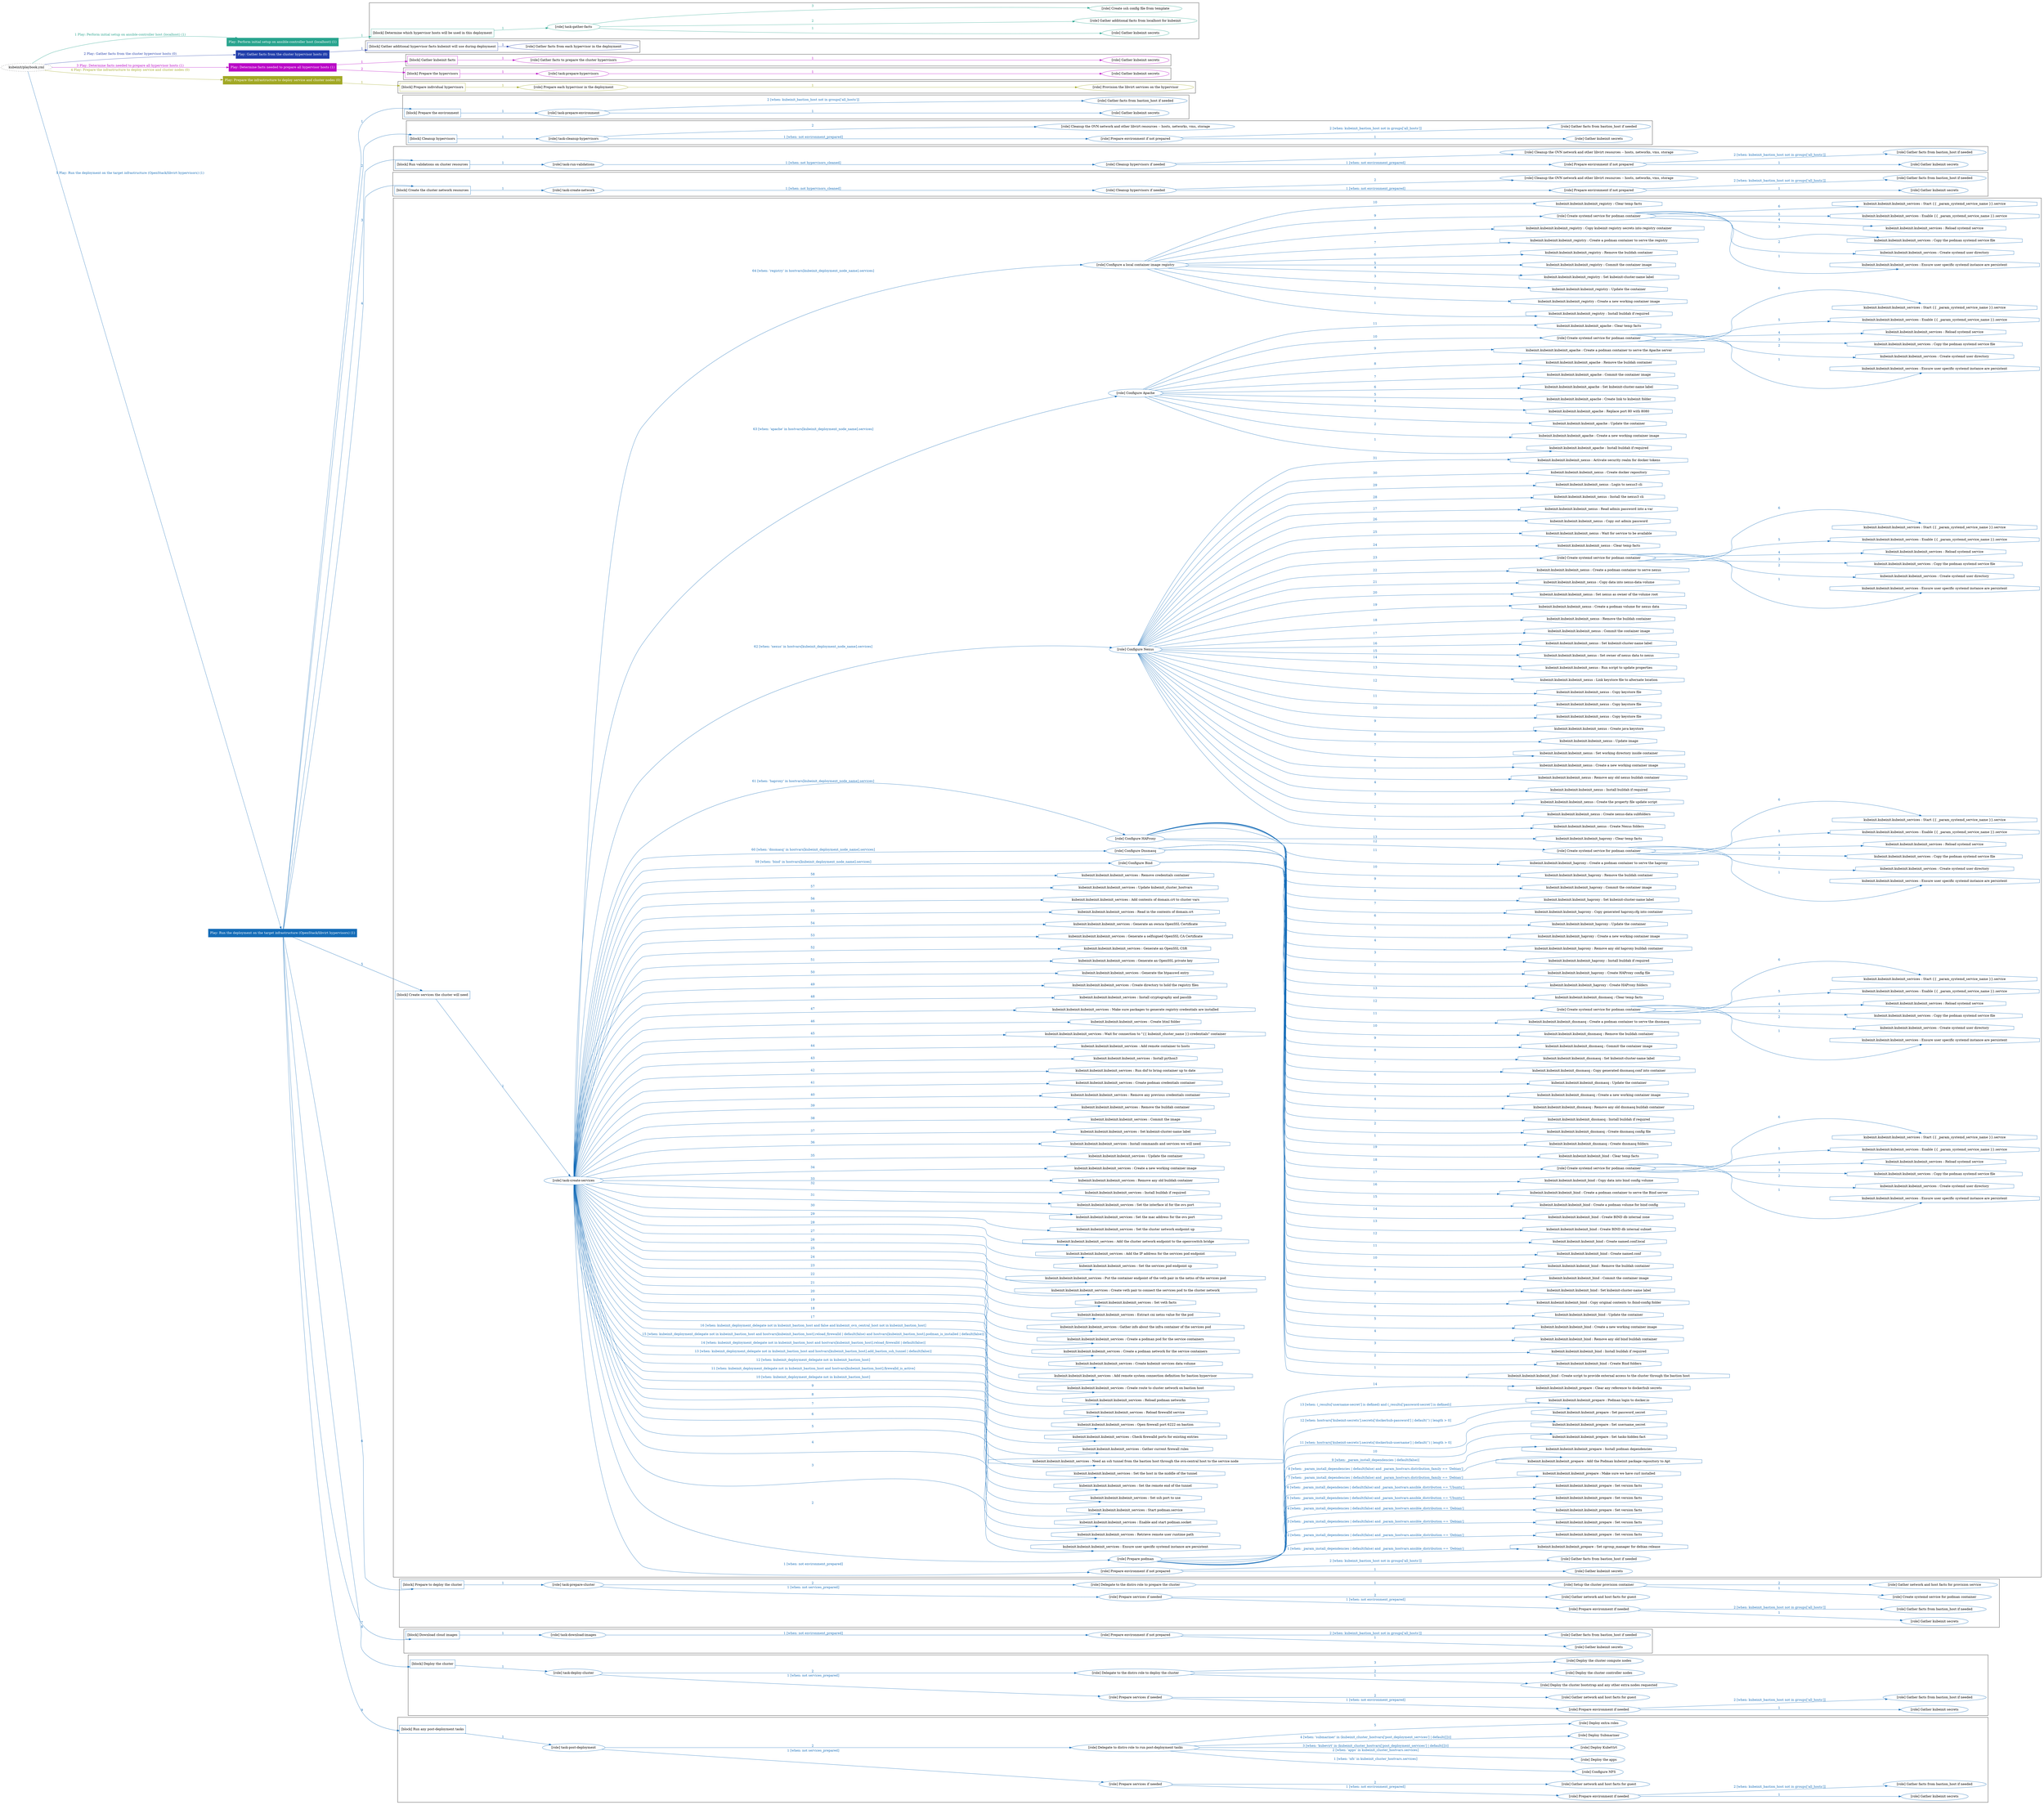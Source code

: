 digraph {
	graph [concentrate=true ordering=in rankdir=LR ratio=fill]
	edge [esep=5 sep=10]
	"kubeinit/playbook.yml" [URL="/home/runner/work/kubeinit/kubeinit/kubeinit/playbook.yml" id=playbook_59c1ed0a style=dotted]
	"kubeinit/playbook.yml" -> play_f1e91b1c [label="1 Play: Perform initial setup on ansible-controller host (localhost) (1)" color="#28a48e" fontcolor="#28a48e" id=edge_play_f1e91b1c labeltooltip="1 Play: Perform initial setup on ansible-controller host (localhost) (1)" tooltip="1 Play: Perform initial setup on ansible-controller host (localhost) (1)"]
	subgraph "Play: Perform initial setup on ansible-controller host (localhost) (1)" {
		play_f1e91b1c [label="Play: Perform initial setup on ansible-controller host (localhost) (1)" URL="/home/runner/work/kubeinit/kubeinit/kubeinit/playbook.yml" color="#28a48e" fontcolor="#ffffff" id=play_f1e91b1c shape=box style=filled tooltip=localhost]
		play_f1e91b1c -> block_368961d5 [label=1 color="#28a48e" fontcolor="#28a48e" id=edge_block_368961d5 labeltooltip=1 tooltip=1]
		subgraph cluster_block_368961d5 {
			block_368961d5 [label="[block] Determine which hypervisor hosts will be used in this deployment" URL="/home/runner/work/kubeinit/kubeinit/kubeinit/playbook.yml" color="#28a48e" id=block_368961d5 labeltooltip="Determine which hypervisor hosts will be used in this deployment" shape=box tooltip="Determine which hypervisor hosts will be used in this deployment"]
			block_368961d5 -> role_80860a6e [label="1 " color="#28a48e" fontcolor="#28a48e" id=edge_role_80860a6e labeltooltip="1 " tooltip="1 "]
			subgraph "task-gather-facts" {
				role_80860a6e [label="[role] task-gather-facts" URL="/home/runner/work/kubeinit/kubeinit/kubeinit/playbook.yml" color="#28a48e" id=role_80860a6e tooltip="task-gather-facts"]
				role_80860a6e -> role_914fd639 [label="1 " color="#28a48e" fontcolor="#28a48e" id=edge_role_914fd639 labeltooltip="1 " tooltip="1 "]
				subgraph "Gather kubeinit secrets" {
					role_914fd639 [label="[role] Gather kubeinit secrets" URL="/home/runner/.ansible/collections/ansible_collections/kubeinit/kubeinit/roles/kubeinit_prepare/tasks/build_hypervisors_group.yml" color="#28a48e" id=role_914fd639 tooltip="Gather kubeinit secrets"]
				}
				role_80860a6e -> role_2b8a6d52 [label="2 " color="#28a48e" fontcolor="#28a48e" id=edge_role_2b8a6d52 labeltooltip="2 " tooltip="2 "]
				subgraph "Gather additional facts from localhost for kubeinit" {
					role_2b8a6d52 [label="[role] Gather additional facts from localhost for kubeinit" URL="/home/runner/.ansible/collections/ansible_collections/kubeinit/kubeinit/roles/kubeinit_prepare/tasks/build_hypervisors_group.yml" color="#28a48e" id=role_2b8a6d52 tooltip="Gather additional facts from localhost for kubeinit"]
				}
				role_80860a6e -> role_f4712374 [label="3 " color="#28a48e" fontcolor="#28a48e" id=edge_role_f4712374 labeltooltip="3 " tooltip="3 "]
				subgraph "Create ssh config file from template" {
					role_f4712374 [label="[role] Create ssh config file from template" URL="/home/runner/.ansible/collections/ansible_collections/kubeinit/kubeinit/roles/kubeinit_prepare/tasks/build_hypervisors_group.yml" color="#28a48e" id=role_f4712374 tooltip="Create ssh config file from template"]
				}
			}
		}
	}
	"kubeinit/playbook.yml" -> play_5874c7f3 [label="2 Play: Gather facts from the cluster hypervisor hosts (0)" color="#213eab" fontcolor="#213eab" id=edge_play_5874c7f3 labeltooltip="2 Play: Gather facts from the cluster hypervisor hosts (0)" tooltip="2 Play: Gather facts from the cluster hypervisor hosts (0)"]
	subgraph "Play: Gather facts from the cluster hypervisor hosts (0)" {
		play_5874c7f3 [label="Play: Gather facts from the cluster hypervisor hosts (0)" URL="/home/runner/work/kubeinit/kubeinit/kubeinit/playbook.yml" color="#213eab" fontcolor="#ffffff" id=play_5874c7f3 shape=box style=filled tooltip="Play: Gather facts from the cluster hypervisor hosts (0)"]
		play_5874c7f3 -> block_c693325b [label=1 color="#213eab" fontcolor="#213eab" id=edge_block_c693325b labeltooltip=1 tooltip=1]
		subgraph cluster_block_c693325b {
			block_c693325b [label="[block] Gather additional hypervisor facts kubeinit will use during deployment" URL="/home/runner/work/kubeinit/kubeinit/kubeinit/playbook.yml" color="#213eab" id=block_c693325b labeltooltip="Gather additional hypervisor facts kubeinit will use during deployment" shape=box tooltip="Gather additional hypervisor facts kubeinit will use during deployment"]
			block_c693325b -> role_713450f5 [label="1 " color="#213eab" fontcolor="#213eab" id=edge_role_713450f5 labeltooltip="1 " tooltip="1 "]
			subgraph "Gather facts from each hypervisor in the deployment" {
				role_713450f5 [label="[role] Gather facts from each hypervisor in the deployment" URL="/home/runner/work/kubeinit/kubeinit/kubeinit/playbook.yml" color="#213eab" id=role_713450f5 tooltip="Gather facts from each hypervisor in the deployment"]
			}
		}
	}
	"kubeinit/playbook.yml" -> play_7cfce172 [label="3 Play: Determine facts needed to prepare all hypervisor hosts (1)" color="#b906c6" fontcolor="#b906c6" id=edge_play_7cfce172 labeltooltip="3 Play: Determine facts needed to prepare all hypervisor hosts (1)" tooltip="3 Play: Determine facts needed to prepare all hypervisor hosts (1)"]
	subgraph "Play: Determine facts needed to prepare all hypervisor hosts (1)" {
		play_7cfce172 [label="Play: Determine facts needed to prepare all hypervisor hosts (1)" URL="/home/runner/work/kubeinit/kubeinit/kubeinit/playbook.yml" color="#b906c6" fontcolor="#ffffff" id=play_7cfce172 shape=box style=filled tooltip=localhost]
		play_7cfce172 -> block_03f437c4 [label=1 color="#b906c6" fontcolor="#b906c6" id=edge_block_03f437c4 labeltooltip=1 tooltip=1]
		subgraph cluster_block_03f437c4 {
			block_03f437c4 [label="[block] Gather kubeinit facts" URL="/home/runner/work/kubeinit/kubeinit/kubeinit/playbook.yml" color="#b906c6" id=block_03f437c4 labeltooltip="Gather kubeinit facts" shape=box tooltip="Gather kubeinit facts"]
			block_03f437c4 -> role_46f2f4aa [label="1 " color="#b906c6" fontcolor="#b906c6" id=edge_role_46f2f4aa labeltooltip="1 " tooltip="1 "]
			subgraph "Gather facts to prepare the cluster hypervisors" {
				role_46f2f4aa [label="[role] Gather facts to prepare the cluster hypervisors" URL="/home/runner/work/kubeinit/kubeinit/kubeinit/playbook.yml" color="#b906c6" id=role_46f2f4aa tooltip="Gather facts to prepare the cluster hypervisors"]
				role_46f2f4aa -> role_93a85e2c [label="1 " color="#b906c6" fontcolor="#b906c6" id=edge_role_93a85e2c labeltooltip="1 " tooltip="1 "]
				subgraph "Gather kubeinit secrets" {
					role_93a85e2c [label="[role] Gather kubeinit secrets" URL="/home/runner/.ansible/collections/ansible_collections/kubeinit/kubeinit/roles/kubeinit_prepare/tasks/gather_kubeinit_facts.yml" color="#b906c6" id=role_93a85e2c tooltip="Gather kubeinit secrets"]
				}
			}
		}
		play_7cfce172 -> block_160db9bc [label=2 color="#b906c6" fontcolor="#b906c6" id=edge_block_160db9bc labeltooltip=2 tooltip=2]
		subgraph cluster_block_160db9bc {
			block_160db9bc [label="[block] Prepare the hypervisors" URL="/home/runner/work/kubeinit/kubeinit/kubeinit/playbook.yml" color="#b906c6" id=block_160db9bc labeltooltip="Prepare the hypervisors" shape=box tooltip="Prepare the hypervisors"]
			block_160db9bc -> role_1987130e [label="1 " color="#b906c6" fontcolor="#b906c6" id=edge_role_1987130e labeltooltip="1 " tooltip="1 "]
			subgraph "task-prepare-hypervisors" {
				role_1987130e [label="[role] task-prepare-hypervisors" URL="/home/runner/work/kubeinit/kubeinit/kubeinit/playbook.yml" color="#b906c6" id=role_1987130e tooltip="task-prepare-hypervisors"]
				role_1987130e -> role_751d40f6 [label="1 " color="#b906c6" fontcolor="#b906c6" id=edge_role_751d40f6 labeltooltip="1 " tooltip="1 "]
				subgraph "Gather kubeinit secrets" {
					role_751d40f6 [label="[role] Gather kubeinit secrets" URL="/home/runner/.ansible/collections/ansible_collections/kubeinit/kubeinit/roles/kubeinit_prepare/tasks/gather_kubeinit_facts.yml" color="#b906c6" id=role_751d40f6 tooltip="Gather kubeinit secrets"]
				}
			}
		}
	}
	"kubeinit/playbook.yml" -> play_4fdfbc76 [label="4 Play: Prepare the infrastructure to deploy service and cluster nodes (0)" color="#a1a824" fontcolor="#a1a824" id=edge_play_4fdfbc76 labeltooltip="4 Play: Prepare the infrastructure to deploy service and cluster nodes (0)" tooltip="4 Play: Prepare the infrastructure to deploy service and cluster nodes (0)"]
	subgraph "Play: Prepare the infrastructure to deploy service and cluster nodes (0)" {
		play_4fdfbc76 [label="Play: Prepare the infrastructure to deploy service and cluster nodes (0)" URL="/home/runner/work/kubeinit/kubeinit/kubeinit/playbook.yml" color="#a1a824" fontcolor="#ffffff" id=play_4fdfbc76 shape=box style=filled tooltip="Play: Prepare the infrastructure to deploy service and cluster nodes (0)"]
		play_4fdfbc76 -> block_b4b6bc36 [label=1 color="#a1a824" fontcolor="#a1a824" id=edge_block_b4b6bc36 labeltooltip=1 tooltip=1]
		subgraph cluster_block_b4b6bc36 {
			block_b4b6bc36 [label="[block] Prepare individual hypervisors" URL="/home/runner/work/kubeinit/kubeinit/kubeinit/playbook.yml" color="#a1a824" id=block_b4b6bc36 labeltooltip="Prepare individual hypervisors" shape=box tooltip="Prepare individual hypervisors"]
			block_b4b6bc36 -> role_53465e59 [label="1 " color="#a1a824" fontcolor="#a1a824" id=edge_role_53465e59 labeltooltip="1 " tooltip="1 "]
			subgraph "Prepare each hypervisor in the deployment" {
				role_53465e59 [label="[role] Prepare each hypervisor in the deployment" URL="/home/runner/work/kubeinit/kubeinit/kubeinit/playbook.yml" color="#a1a824" id=role_53465e59 tooltip="Prepare each hypervisor in the deployment"]
				role_53465e59 -> role_97f74326 [label="1 " color="#a1a824" fontcolor="#a1a824" id=edge_role_97f74326 labeltooltip="1 " tooltip="1 "]
				subgraph "Provision the libvirt services on the hypervisor" {
					role_97f74326 [label="[role] Provision the libvirt services on the hypervisor" URL="/home/runner/.ansible/collections/ansible_collections/kubeinit/kubeinit/roles/kubeinit_prepare/tasks/prepare_hypervisor.yml" color="#a1a824" id=role_97f74326 tooltip="Provision the libvirt services on the hypervisor"]
				}
			}
		}
	}
	"kubeinit/playbook.yml" -> play_25eba730 [label="5 Play: Run the deployment on the target infrastructure (OpenStack/libvirt hypervisors) (1)" color="#146cb8" fontcolor="#146cb8" id=edge_play_25eba730 labeltooltip="5 Play: Run the deployment on the target infrastructure (OpenStack/libvirt hypervisors) (1)" tooltip="5 Play: Run the deployment on the target infrastructure (OpenStack/libvirt hypervisors) (1)"]
	subgraph "Play: Run the deployment on the target infrastructure (OpenStack/libvirt hypervisors) (1)" {
		play_25eba730 [label="Play: Run the deployment on the target infrastructure (OpenStack/libvirt hypervisors) (1)" URL="/home/runner/work/kubeinit/kubeinit/kubeinit/playbook.yml" color="#146cb8" fontcolor="#ffffff" id=play_25eba730 shape=box style=filled tooltip=localhost]
		play_25eba730 -> block_b9651625 [label=1 color="#146cb8" fontcolor="#146cb8" id=edge_block_b9651625 labeltooltip=1 tooltip=1]
		subgraph cluster_block_b9651625 {
			block_b9651625 [label="[block] Prepare the environment" URL="/home/runner/work/kubeinit/kubeinit/kubeinit/playbook.yml" color="#146cb8" id=block_b9651625 labeltooltip="Prepare the environment" shape=box tooltip="Prepare the environment"]
			block_b9651625 -> role_2898fc28 [label="1 " color="#146cb8" fontcolor="#146cb8" id=edge_role_2898fc28 labeltooltip="1 " tooltip="1 "]
			subgraph "task-prepare-environment" {
				role_2898fc28 [label="[role] task-prepare-environment" URL="/home/runner/work/kubeinit/kubeinit/kubeinit/playbook.yml" color="#146cb8" id=role_2898fc28 tooltip="task-prepare-environment"]
				role_2898fc28 -> role_c9565d5d [label="1 " color="#146cb8" fontcolor="#146cb8" id=edge_role_c9565d5d labeltooltip="1 " tooltip="1 "]
				subgraph "Gather kubeinit secrets" {
					role_c9565d5d [label="[role] Gather kubeinit secrets" URL="/home/runner/.ansible/collections/ansible_collections/kubeinit/kubeinit/roles/kubeinit_prepare/tasks/gather_kubeinit_facts.yml" color="#146cb8" id=role_c9565d5d tooltip="Gather kubeinit secrets"]
				}
				role_2898fc28 -> role_a9412d9e [label="2 [when: kubeinit_bastion_host not in groups['all_hosts']]" color="#146cb8" fontcolor="#146cb8" id=edge_role_a9412d9e labeltooltip="2 [when: kubeinit_bastion_host not in groups['all_hosts']]" tooltip="2 [when: kubeinit_bastion_host not in groups['all_hosts']]"]
				subgraph "Gather facts from bastion_host if needed" {
					role_a9412d9e [label="[role] Gather facts from bastion_host if needed" URL="/home/runner/.ansible/collections/ansible_collections/kubeinit/kubeinit/roles/kubeinit_prepare/tasks/main.yml" color="#146cb8" id=role_a9412d9e tooltip="Gather facts from bastion_host if needed"]
				}
			}
		}
		play_25eba730 -> block_dbc0efc2 [label=2 color="#146cb8" fontcolor="#146cb8" id=edge_block_dbc0efc2 labeltooltip=2 tooltip=2]
		subgraph cluster_block_dbc0efc2 {
			block_dbc0efc2 [label="[block] Cleanup hypervisors" URL="/home/runner/work/kubeinit/kubeinit/kubeinit/playbook.yml" color="#146cb8" id=block_dbc0efc2 labeltooltip="Cleanup hypervisors" shape=box tooltip="Cleanup hypervisors"]
			block_dbc0efc2 -> role_8810c332 [label="1 " color="#146cb8" fontcolor="#146cb8" id=edge_role_8810c332 labeltooltip="1 " tooltip="1 "]
			subgraph "task-cleanup-hypervisors" {
				role_8810c332 [label="[role] task-cleanup-hypervisors" URL="/home/runner/work/kubeinit/kubeinit/kubeinit/playbook.yml" color="#146cb8" id=role_8810c332 tooltip="task-cleanup-hypervisors"]
				role_8810c332 -> role_5a003fa2 [label="1 [when: not environment_prepared]" color="#146cb8" fontcolor="#146cb8" id=edge_role_5a003fa2 labeltooltip="1 [when: not environment_prepared]" tooltip="1 [when: not environment_prepared]"]
				subgraph "Prepare environment if not prepared" {
					role_5a003fa2 [label="[role] Prepare environment if not prepared" URL="/home/runner/.ansible/collections/ansible_collections/kubeinit/kubeinit/roles/kubeinit_libvirt/tasks/cleanup_hypervisors.yml" color="#146cb8" id=role_5a003fa2 tooltip="Prepare environment if not prepared"]
					role_5a003fa2 -> role_0b62e39a [label="1 " color="#146cb8" fontcolor="#146cb8" id=edge_role_0b62e39a labeltooltip="1 " tooltip="1 "]
					subgraph "Gather kubeinit secrets" {
						role_0b62e39a [label="[role] Gather kubeinit secrets" URL="/home/runner/.ansible/collections/ansible_collections/kubeinit/kubeinit/roles/kubeinit_prepare/tasks/gather_kubeinit_facts.yml" color="#146cb8" id=role_0b62e39a tooltip="Gather kubeinit secrets"]
					}
					role_5a003fa2 -> role_308ab59d [label="2 [when: kubeinit_bastion_host not in groups['all_hosts']]" color="#146cb8" fontcolor="#146cb8" id=edge_role_308ab59d labeltooltip="2 [when: kubeinit_bastion_host not in groups['all_hosts']]" tooltip="2 [when: kubeinit_bastion_host not in groups['all_hosts']]"]
					subgraph "Gather facts from bastion_host if needed" {
						role_308ab59d [label="[role] Gather facts from bastion_host if needed" URL="/home/runner/.ansible/collections/ansible_collections/kubeinit/kubeinit/roles/kubeinit_prepare/tasks/main.yml" color="#146cb8" id=role_308ab59d tooltip="Gather facts from bastion_host if needed"]
					}
				}
				role_8810c332 -> role_972bf299 [label="2 " color="#146cb8" fontcolor="#146cb8" id=edge_role_972bf299 labeltooltip="2 " tooltip="2 "]
				subgraph "Cleanup the OVN network and other libvirt resources -- hosts, networks, vms, storage" {
					role_972bf299 [label="[role] Cleanup the OVN network and other libvirt resources -- hosts, networks, vms, storage" URL="/home/runner/.ansible/collections/ansible_collections/kubeinit/kubeinit/roles/kubeinit_libvirt/tasks/cleanup_hypervisors.yml" color="#146cb8" id=role_972bf299 tooltip="Cleanup the OVN network and other libvirt resources -- hosts, networks, vms, storage"]
				}
			}
		}
		play_25eba730 -> block_55194196 [label=3 color="#146cb8" fontcolor="#146cb8" id=edge_block_55194196 labeltooltip=3 tooltip=3]
		subgraph cluster_block_55194196 {
			block_55194196 [label="[block] Run validations on cluster resources" URL="/home/runner/work/kubeinit/kubeinit/kubeinit/playbook.yml" color="#146cb8" id=block_55194196 labeltooltip="Run validations on cluster resources" shape=box tooltip="Run validations on cluster resources"]
			block_55194196 -> role_6d9213aa [label="1 " color="#146cb8" fontcolor="#146cb8" id=edge_role_6d9213aa labeltooltip="1 " tooltip="1 "]
			subgraph "task-run-validations" {
				role_6d9213aa [label="[role] task-run-validations" URL="/home/runner/work/kubeinit/kubeinit/kubeinit/playbook.yml" color="#146cb8" id=role_6d9213aa tooltip="task-run-validations"]
				role_6d9213aa -> role_6f509910 [label="1 [when: not hypervisors_cleaned]" color="#146cb8" fontcolor="#146cb8" id=edge_role_6f509910 labeltooltip="1 [when: not hypervisors_cleaned]" tooltip="1 [when: not hypervisors_cleaned]"]
				subgraph "Cleanup hypervisors if needed" {
					role_6f509910 [label="[role] Cleanup hypervisors if needed" URL="/home/runner/.ansible/collections/ansible_collections/kubeinit/kubeinit/roles/kubeinit_validations/tasks/main.yml" color="#146cb8" id=role_6f509910 tooltip="Cleanup hypervisors if needed"]
					role_6f509910 -> role_e7b222de [label="1 [when: not environment_prepared]" color="#146cb8" fontcolor="#146cb8" id=edge_role_e7b222de labeltooltip="1 [when: not environment_prepared]" tooltip="1 [when: not environment_prepared]"]
					subgraph "Prepare environment if not prepared" {
						role_e7b222de [label="[role] Prepare environment if not prepared" URL="/home/runner/.ansible/collections/ansible_collections/kubeinit/kubeinit/roles/kubeinit_libvirt/tasks/cleanup_hypervisors.yml" color="#146cb8" id=role_e7b222de tooltip="Prepare environment if not prepared"]
						role_e7b222de -> role_38ca8066 [label="1 " color="#146cb8" fontcolor="#146cb8" id=edge_role_38ca8066 labeltooltip="1 " tooltip="1 "]
						subgraph "Gather kubeinit secrets" {
							role_38ca8066 [label="[role] Gather kubeinit secrets" URL="/home/runner/.ansible/collections/ansible_collections/kubeinit/kubeinit/roles/kubeinit_prepare/tasks/gather_kubeinit_facts.yml" color="#146cb8" id=role_38ca8066 tooltip="Gather kubeinit secrets"]
						}
						role_e7b222de -> role_9d2408c4 [label="2 [when: kubeinit_bastion_host not in groups['all_hosts']]" color="#146cb8" fontcolor="#146cb8" id=edge_role_9d2408c4 labeltooltip="2 [when: kubeinit_bastion_host not in groups['all_hosts']]" tooltip="2 [when: kubeinit_bastion_host not in groups['all_hosts']]"]
						subgraph "Gather facts from bastion_host if needed" {
							role_9d2408c4 [label="[role] Gather facts from bastion_host if needed" URL="/home/runner/.ansible/collections/ansible_collections/kubeinit/kubeinit/roles/kubeinit_prepare/tasks/main.yml" color="#146cb8" id=role_9d2408c4 tooltip="Gather facts from bastion_host if needed"]
						}
					}
					role_6f509910 -> role_214bcf25 [label="2 " color="#146cb8" fontcolor="#146cb8" id=edge_role_214bcf25 labeltooltip="2 " tooltip="2 "]
					subgraph "Cleanup the OVN network and other libvirt resources -- hosts, networks, vms, storage" {
						role_214bcf25 [label="[role] Cleanup the OVN network and other libvirt resources -- hosts, networks, vms, storage" URL="/home/runner/.ansible/collections/ansible_collections/kubeinit/kubeinit/roles/kubeinit_libvirt/tasks/cleanup_hypervisors.yml" color="#146cb8" id=role_214bcf25 tooltip="Cleanup the OVN network and other libvirt resources -- hosts, networks, vms, storage"]
					}
				}
			}
		}
		play_25eba730 -> block_08626610 [label=4 color="#146cb8" fontcolor="#146cb8" id=edge_block_08626610 labeltooltip=4 tooltip=4]
		subgraph cluster_block_08626610 {
			block_08626610 [label="[block] Create the cluster network resources" URL="/home/runner/work/kubeinit/kubeinit/kubeinit/playbook.yml" color="#146cb8" id=block_08626610 labeltooltip="Create the cluster network resources" shape=box tooltip="Create the cluster network resources"]
			block_08626610 -> role_82ebbd9d [label="1 " color="#146cb8" fontcolor="#146cb8" id=edge_role_82ebbd9d labeltooltip="1 " tooltip="1 "]
			subgraph "task-create-network" {
				role_82ebbd9d [label="[role] task-create-network" URL="/home/runner/work/kubeinit/kubeinit/kubeinit/playbook.yml" color="#146cb8" id=role_82ebbd9d tooltip="task-create-network"]
				role_82ebbd9d -> role_5a962ced [label="1 [when: not hypervisors_cleaned]" color="#146cb8" fontcolor="#146cb8" id=edge_role_5a962ced labeltooltip="1 [when: not hypervisors_cleaned]" tooltip="1 [when: not hypervisors_cleaned]"]
				subgraph "Cleanup hypervisors if needed" {
					role_5a962ced [label="[role] Cleanup hypervisors if needed" URL="/home/runner/.ansible/collections/ansible_collections/kubeinit/kubeinit/roles/kubeinit_libvirt/tasks/create_network.yml" color="#146cb8" id=role_5a962ced tooltip="Cleanup hypervisors if needed"]
					role_5a962ced -> role_65295f8a [label="1 [when: not environment_prepared]" color="#146cb8" fontcolor="#146cb8" id=edge_role_65295f8a labeltooltip="1 [when: not environment_prepared]" tooltip="1 [when: not environment_prepared]"]
					subgraph "Prepare environment if not prepared" {
						role_65295f8a [label="[role] Prepare environment if not prepared" URL="/home/runner/.ansible/collections/ansible_collections/kubeinit/kubeinit/roles/kubeinit_libvirt/tasks/cleanup_hypervisors.yml" color="#146cb8" id=role_65295f8a tooltip="Prepare environment if not prepared"]
						role_65295f8a -> role_d85f3170 [label="1 " color="#146cb8" fontcolor="#146cb8" id=edge_role_d85f3170 labeltooltip="1 " tooltip="1 "]
						subgraph "Gather kubeinit secrets" {
							role_d85f3170 [label="[role] Gather kubeinit secrets" URL="/home/runner/.ansible/collections/ansible_collections/kubeinit/kubeinit/roles/kubeinit_prepare/tasks/gather_kubeinit_facts.yml" color="#146cb8" id=role_d85f3170 tooltip="Gather kubeinit secrets"]
						}
						role_65295f8a -> role_179eca61 [label="2 [when: kubeinit_bastion_host not in groups['all_hosts']]" color="#146cb8" fontcolor="#146cb8" id=edge_role_179eca61 labeltooltip="2 [when: kubeinit_bastion_host not in groups['all_hosts']]" tooltip="2 [when: kubeinit_bastion_host not in groups['all_hosts']]"]
						subgraph "Gather facts from bastion_host if needed" {
							role_179eca61 [label="[role] Gather facts from bastion_host if needed" URL="/home/runner/.ansible/collections/ansible_collections/kubeinit/kubeinit/roles/kubeinit_prepare/tasks/main.yml" color="#146cb8" id=role_179eca61 tooltip="Gather facts from bastion_host if needed"]
						}
					}
					role_5a962ced -> role_accea60c [label="2 " color="#146cb8" fontcolor="#146cb8" id=edge_role_accea60c labeltooltip="2 " tooltip="2 "]
					subgraph "Cleanup the OVN network and other libvirt resources -- hosts, networks, vms, storage" {
						role_accea60c [label="[role] Cleanup the OVN network and other libvirt resources -- hosts, networks, vms, storage" URL="/home/runner/.ansible/collections/ansible_collections/kubeinit/kubeinit/roles/kubeinit_libvirt/tasks/cleanup_hypervisors.yml" color="#146cb8" id=role_accea60c tooltip="Cleanup the OVN network and other libvirt resources -- hosts, networks, vms, storage"]
					}
				}
			}
		}
		play_25eba730 -> block_0815d5e7 [label=5 color="#146cb8" fontcolor="#146cb8" id=edge_block_0815d5e7 labeltooltip=5 tooltip=5]
		subgraph cluster_block_0815d5e7 {
			block_0815d5e7 [label="[block] Create services the cluster will need" URL="/home/runner/work/kubeinit/kubeinit/kubeinit/playbook.yml" color="#146cb8" id=block_0815d5e7 labeltooltip="Create services the cluster will need" shape=box tooltip="Create services the cluster will need"]
			block_0815d5e7 -> role_666c5af9 [label="1 " color="#146cb8" fontcolor="#146cb8" id=edge_role_666c5af9 labeltooltip="1 " tooltip="1 "]
			subgraph "task-create-services" {
				role_666c5af9 [label="[role] task-create-services" URL="/home/runner/work/kubeinit/kubeinit/kubeinit/playbook.yml" color="#146cb8" id=role_666c5af9 tooltip="task-create-services"]
				role_666c5af9 -> role_419998ed [label="1 [when: not environment_prepared]" color="#146cb8" fontcolor="#146cb8" id=edge_role_419998ed labeltooltip="1 [when: not environment_prepared]" tooltip="1 [when: not environment_prepared]"]
				subgraph "Prepare environment if not prepared" {
					role_419998ed [label="[role] Prepare environment if not prepared" URL="/home/runner/.ansible/collections/ansible_collections/kubeinit/kubeinit/roles/kubeinit_services/tasks/main.yml" color="#146cb8" id=role_419998ed tooltip="Prepare environment if not prepared"]
					role_419998ed -> role_07331997 [label="1 " color="#146cb8" fontcolor="#146cb8" id=edge_role_07331997 labeltooltip="1 " tooltip="1 "]
					subgraph "Gather kubeinit secrets" {
						role_07331997 [label="[role] Gather kubeinit secrets" URL="/home/runner/.ansible/collections/ansible_collections/kubeinit/kubeinit/roles/kubeinit_prepare/tasks/gather_kubeinit_facts.yml" color="#146cb8" id=role_07331997 tooltip="Gather kubeinit secrets"]
					}
					role_419998ed -> role_bdc87b6e [label="2 [when: kubeinit_bastion_host not in groups['all_hosts']]" color="#146cb8" fontcolor="#146cb8" id=edge_role_bdc87b6e labeltooltip="2 [when: kubeinit_bastion_host not in groups['all_hosts']]" tooltip="2 [when: kubeinit_bastion_host not in groups['all_hosts']]"]
					subgraph "Gather facts from bastion_host if needed" {
						role_bdc87b6e [label="[role] Gather facts from bastion_host if needed" URL="/home/runner/.ansible/collections/ansible_collections/kubeinit/kubeinit/roles/kubeinit_prepare/tasks/main.yml" color="#146cb8" id=role_bdc87b6e tooltip="Gather facts from bastion_host if needed"]
					}
				}
				role_666c5af9 -> role_2bd502f6 [label="2 " color="#146cb8" fontcolor="#146cb8" id=edge_role_2bd502f6 labeltooltip="2 " tooltip="2 "]
				subgraph "Prepare podman" {
					role_2bd502f6 [label="[role] Prepare podman" URL="/home/runner/.ansible/collections/ansible_collections/kubeinit/kubeinit/roles/kubeinit_services/tasks/00_create_service_pod.yml" color="#146cb8" id=role_2bd502f6 tooltip="Prepare podman"]
					task_aa786734 [label="kubeinit.kubeinit.kubeinit_prepare : Set cgroup_manager for debian release" URL="/home/runner/.ansible/collections/ansible_collections/kubeinit/kubeinit/roles/kubeinit_prepare/tasks/prepare_podman.yml" color="#146cb8" id=task_aa786734 shape=octagon tooltip="kubeinit.kubeinit.kubeinit_prepare : Set cgroup_manager for debian release"]
					role_2bd502f6 -> task_aa786734 [label="1 [when: _param_install_dependencies | default(false) and _param_hostvars.ansible_distribution == 'Debian']" color="#146cb8" fontcolor="#146cb8" id=edge_task_aa786734 labeltooltip="1 [when: _param_install_dependencies | default(false) and _param_hostvars.ansible_distribution == 'Debian']" tooltip="1 [when: _param_install_dependencies | default(false) and _param_hostvars.ansible_distribution == 'Debian']"]
					task_5865ccfc [label="kubeinit.kubeinit.kubeinit_prepare : Set version facts" URL="/home/runner/.ansible/collections/ansible_collections/kubeinit/kubeinit/roles/kubeinit_prepare/tasks/prepare_podman.yml" color="#146cb8" id=task_5865ccfc shape=octagon tooltip="kubeinit.kubeinit.kubeinit_prepare : Set version facts"]
					role_2bd502f6 -> task_5865ccfc [label="2 [when: _param_install_dependencies | default(false) and _param_hostvars.ansible_distribution == 'Debian']" color="#146cb8" fontcolor="#146cb8" id=edge_task_5865ccfc labeltooltip="2 [when: _param_install_dependencies | default(false) and _param_hostvars.ansible_distribution == 'Debian']" tooltip="2 [when: _param_install_dependencies | default(false) and _param_hostvars.ansible_distribution == 'Debian']"]
					task_93d15ef2 [label="kubeinit.kubeinit.kubeinit_prepare : Set version facts" URL="/home/runner/.ansible/collections/ansible_collections/kubeinit/kubeinit/roles/kubeinit_prepare/tasks/prepare_podman.yml" color="#146cb8" id=task_93d15ef2 shape=octagon tooltip="kubeinit.kubeinit.kubeinit_prepare : Set version facts"]
					role_2bd502f6 -> task_93d15ef2 [label="3 [when: _param_install_dependencies | default(false) and _param_hostvars.ansible_distribution == 'Debian']" color="#146cb8" fontcolor="#146cb8" id=edge_task_93d15ef2 labeltooltip="3 [when: _param_install_dependencies | default(false) and _param_hostvars.ansible_distribution == 'Debian']" tooltip="3 [when: _param_install_dependencies | default(false) and _param_hostvars.ansible_distribution == 'Debian']"]
					task_8e006291 [label="kubeinit.kubeinit.kubeinit_prepare : Set version facts" URL="/home/runner/.ansible/collections/ansible_collections/kubeinit/kubeinit/roles/kubeinit_prepare/tasks/prepare_podman.yml" color="#146cb8" id=task_8e006291 shape=octagon tooltip="kubeinit.kubeinit.kubeinit_prepare : Set version facts"]
					role_2bd502f6 -> task_8e006291 [label="4 [when: _param_install_dependencies | default(false) and _param_hostvars.ansible_distribution == 'Debian']" color="#146cb8" fontcolor="#146cb8" id=edge_task_8e006291 labeltooltip="4 [when: _param_install_dependencies | default(false) and _param_hostvars.ansible_distribution == 'Debian']" tooltip="4 [when: _param_install_dependencies | default(false) and _param_hostvars.ansible_distribution == 'Debian']"]
					task_8696c139 [label="kubeinit.kubeinit.kubeinit_prepare : Set version facts" URL="/home/runner/.ansible/collections/ansible_collections/kubeinit/kubeinit/roles/kubeinit_prepare/tasks/prepare_podman.yml" color="#146cb8" id=task_8696c139 shape=octagon tooltip="kubeinit.kubeinit.kubeinit_prepare : Set version facts"]
					role_2bd502f6 -> task_8696c139 [label="5 [when: _param_install_dependencies | default(false) and _param_hostvars.ansible_distribution == 'Ubuntu']" color="#146cb8" fontcolor="#146cb8" id=edge_task_8696c139 labeltooltip="5 [when: _param_install_dependencies | default(false) and _param_hostvars.ansible_distribution == 'Ubuntu']" tooltip="5 [when: _param_install_dependencies | default(false) and _param_hostvars.ansible_distribution == 'Ubuntu']"]
					task_85a6c5cd [label="kubeinit.kubeinit.kubeinit_prepare : Set version facts" URL="/home/runner/.ansible/collections/ansible_collections/kubeinit/kubeinit/roles/kubeinit_prepare/tasks/prepare_podman.yml" color="#146cb8" id=task_85a6c5cd shape=octagon tooltip="kubeinit.kubeinit.kubeinit_prepare : Set version facts"]
					role_2bd502f6 -> task_85a6c5cd [label="6 [when: _param_install_dependencies | default(false) and _param_hostvars.ansible_distribution == 'Ubuntu']" color="#146cb8" fontcolor="#146cb8" id=edge_task_85a6c5cd labeltooltip="6 [when: _param_install_dependencies | default(false) and _param_hostvars.ansible_distribution == 'Ubuntu']" tooltip="6 [when: _param_install_dependencies | default(false) and _param_hostvars.ansible_distribution == 'Ubuntu']"]
					task_21579ee6 [label="kubeinit.kubeinit.kubeinit_prepare : Make sure we have curl installed" URL="/home/runner/.ansible/collections/ansible_collections/kubeinit/kubeinit/roles/kubeinit_prepare/tasks/prepare_podman.yml" color="#146cb8" id=task_21579ee6 shape=octagon tooltip="kubeinit.kubeinit.kubeinit_prepare : Make sure we have curl installed"]
					role_2bd502f6 -> task_21579ee6 [label="7 [when: _param_install_dependencies | default(false) and _param_hostvars.distribution_family == 'Debian']" color="#146cb8" fontcolor="#146cb8" id=edge_task_21579ee6 labeltooltip="7 [when: _param_install_dependencies | default(false) and _param_hostvars.distribution_family == 'Debian']" tooltip="7 [when: _param_install_dependencies | default(false) and _param_hostvars.distribution_family == 'Debian']"]
					task_310c7b83 [label="kubeinit.kubeinit.kubeinit_prepare : Add the Podman kubeinit package repository to Apt" URL="/home/runner/.ansible/collections/ansible_collections/kubeinit/kubeinit/roles/kubeinit_prepare/tasks/prepare_podman.yml" color="#146cb8" id=task_310c7b83 shape=octagon tooltip="kubeinit.kubeinit.kubeinit_prepare : Add the Podman kubeinit package repository to Apt"]
					role_2bd502f6 -> task_310c7b83 [label="8 [when: _param_install_dependencies | default(false) and _param_hostvars.distribution_family == 'Debian']" color="#146cb8" fontcolor="#146cb8" id=edge_task_310c7b83 labeltooltip="8 [when: _param_install_dependencies | default(false) and _param_hostvars.distribution_family == 'Debian']" tooltip="8 [when: _param_install_dependencies | default(false) and _param_hostvars.distribution_family == 'Debian']"]
					task_9ba729bf [label="kubeinit.kubeinit.kubeinit_prepare : Install podman dependencies" URL="/home/runner/.ansible/collections/ansible_collections/kubeinit/kubeinit/roles/kubeinit_prepare/tasks/prepare_podman.yml" color="#146cb8" id=task_9ba729bf shape=octagon tooltip="kubeinit.kubeinit.kubeinit_prepare : Install podman dependencies"]
					role_2bd502f6 -> task_9ba729bf [label="9 [when: _param_install_dependencies | default(false)]" color="#146cb8" fontcolor="#146cb8" id=edge_task_9ba729bf labeltooltip="9 [when: _param_install_dependencies | default(false)]" tooltip="9 [when: _param_install_dependencies | default(false)]"]
					task_283fa83c [label="kubeinit.kubeinit.kubeinit_prepare : Set tasks-hidden fact" URL="/home/runner/.ansible/collections/ansible_collections/kubeinit/kubeinit/roles/kubeinit_prepare/tasks/prepare_podman.yml" color="#146cb8" id=task_283fa83c shape=octagon tooltip="kubeinit.kubeinit.kubeinit_prepare : Set tasks-hidden fact"]
					role_2bd502f6 -> task_283fa83c [label="10 " color="#146cb8" fontcolor="#146cb8" id=edge_task_283fa83c labeltooltip="10 " tooltip="10 "]
					task_7b1dbbad [label="kubeinit.kubeinit.kubeinit_prepare : Set username_secret" URL="/home/runner/.ansible/collections/ansible_collections/kubeinit/kubeinit/roles/kubeinit_prepare/tasks/prepare_podman.yml" color="#146cb8" id=task_7b1dbbad shape=octagon tooltip="kubeinit.kubeinit.kubeinit_prepare : Set username_secret"]
					role_2bd502f6 -> task_7b1dbbad [label="11 [when: hostvars['kubeinit-secrets'].secrets['dockerhub-username'] | default('') | length > 0]" color="#146cb8" fontcolor="#146cb8" id=edge_task_7b1dbbad labeltooltip="11 [when: hostvars['kubeinit-secrets'].secrets['dockerhub-username'] | default('') | length > 0]" tooltip="11 [when: hostvars['kubeinit-secrets'].secrets['dockerhub-username'] | default('') | length > 0]"]
					task_ae99ea7a [label="kubeinit.kubeinit.kubeinit_prepare : Set password_secret" URL="/home/runner/.ansible/collections/ansible_collections/kubeinit/kubeinit/roles/kubeinit_prepare/tasks/prepare_podman.yml" color="#146cb8" id=task_ae99ea7a shape=octagon tooltip="kubeinit.kubeinit.kubeinit_prepare : Set password_secret"]
					role_2bd502f6 -> task_ae99ea7a [label="12 [when: hostvars['kubeinit-secrets'].secrets['dockerhub-password'] | default('') | length > 0]" color="#146cb8" fontcolor="#146cb8" id=edge_task_ae99ea7a labeltooltip="12 [when: hostvars['kubeinit-secrets'].secrets['dockerhub-password'] | default('') | length > 0]" tooltip="12 [when: hostvars['kubeinit-secrets'].secrets['dockerhub-password'] | default('') | length > 0]"]
					task_8e1cd891 [label="kubeinit.kubeinit.kubeinit_prepare : Podman login to docker.io" URL="/home/runner/.ansible/collections/ansible_collections/kubeinit/kubeinit/roles/kubeinit_prepare/tasks/prepare_podman.yml" color="#146cb8" id=task_8e1cd891 shape=octagon tooltip="kubeinit.kubeinit.kubeinit_prepare : Podman login to docker.io"]
					role_2bd502f6 -> task_8e1cd891 [label="13 [when: (_results['username-secret'] is defined) and (_results['password-secret'] is defined)]" color="#146cb8" fontcolor="#146cb8" id=edge_task_8e1cd891 labeltooltip="13 [when: (_results['username-secret'] is defined) and (_results['password-secret'] is defined)]" tooltip="13 [when: (_results['username-secret'] is defined) and (_results['password-secret'] is defined)]"]
					task_b51fdf1f [label="kubeinit.kubeinit.kubeinit_prepare : Clear any reference to dockerhub secrets" URL="/home/runner/.ansible/collections/ansible_collections/kubeinit/kubeinit/roles/kubeinit_prepare/tasks/prepare_podman.yml" color="#146cb8" id=task_b51fdf1f shape=octagon tooltip="kubeinit.kubeinit.kubeinit_prepare : Clear any reference to dockerhub secrets"]
					role_2bd502f6 -> task_b51fdf1f [label="14 " color="#146cb8" fontcolor="#146cb8" id=edge_task_b51fdf1f labeltooltip="14 " tooltip="14 "]
				}
				task_23f9e8b6 [label="kubeinit.kubeinit.kubeinit_services : Ensure user specific systemd instance are persistent" URL="/home/runner/.ansible/collections/ansible_collections/kubeinit/kubeinit/roles/kubeinit_services/tasks/00_create_service_pod.yml" color="#146cb8" id=task_23f9e8b6 shape=octagon tooltip="kubeinit.kubeinit.kubeinit_services : Ensure user specific systemd instance are persistent"]
				role_666c5af9 -> task_23f9e8b6 [label="3 " color="#146cb8" fontcolor="#146cb8" id=edge_task_23f9e8b6 labeltooltip="3 " tooltip="3 "]
				task_ef30e61d [label="kubeinit.kubeinit.kubeinit_services : Retrieve remote user runtime path" URL="/home/runner/.ansible/collections/ansible_collections/kubeinit/kubeinit/roles/kubeinit_services/tasks/00_create_service_pod.yml" color="#146cb8" id=task_ef30e61d shape=octagon tooltip="kubeinit.kubeinit.kubeinit_services : Retrieve remote user runtime path"]
				role_666c5af9 -> task_ef30e61d [label="4 " color="#146cb8" fontcolor="#146cb8" id=edge_task_ef30e61d labeltooltip="4 " tooltip="4 "]
				task_bf95ae4c [label="kubeinit.kubeinit.kubeinit_services : Enable and start podman.socket" URL="/home/runner/.ansible/collections/ansible_collections/kubeinit/kubeinit/roles/kubeinit_services/tasks/00_create_service_pod.yml" color="#146cb8" id=task_bf95ae4c shape=octagon tooltip="kubeinit.kubeinit.kubeinit_services : Enable and start podman.socket"]
				role_666c5af9 -> task_bf95ae4c [label="5 " color="#146cb8" fontcolor="#146cb8" id=edge_task_bf95ae4c labeltooltip="5 " tooltip="5 "]
				task_6eb5d18b [label="kubeinit.kubeinit.kubeinit_services : Start podman.service" URL="/home/runner/.ansible/collections/ansible_collections/kubeinit/kubeinit/roles/kubeinit_services/tasks/00_create_service_pod.yml" color="#146cb8" id=task_6eb5d18b shape=octagon tooltip="kubeinit.kubeinit.kubeinit_services : Start podman.service"]
				role_666c5af9 -> task_6eb5d18b [label="6 " color="#146cb8" fontcolor="#146cb8" id=edge_task_6eb5d18b labeltooltip="6 " tooltip="6 "]
				task_72a93c00 [label="kubeinit.kubeinit.kubeinit_services : Set ssh port to use" URL="/home/runner/.ansible/collections/ansible_collections/kubeinit/kubeinit/roles/kubeinit_services/tasks/00_create_service_pod.yml" color="#146cb8" id=task_72a93c00 shape=octagon tooltip="kubeinit.kubeinit.kubeinit_services : Set ssh port to use"]
				role_666c5af9 -> task_72a93c00 [label="7 " color="#146cb8" fontcolor="#146cb8" id=edge_task_72a93c00 labeltooltip="7 " tooltip="7 "]
				task_9625aab3 [label="kubeinit.kubeinit.kubeinit_services : Set the remote end of the tunnel" URL="/home/runner/.ansible/collections/ansible_collections/kubeinit/kubeinit/roles/kubeinit_services/tasks/00_create_service_pod.yml" color="#146cb8" id=task_9625aab3 shape=octagon tooltip="kubeinit.kubeinit.kubeinit_services : Set the remote end of the tunnel"]
				role_666c5af9 -> task_9625aab3 [label="8 " color="#146cb8" fontcolor="#146cb8" id=edge_task_9625aab3 labeltooltip="8 " tooltip="8 "]
				task_17a33508 [label="kubeinit.kubeinit.kubeinit_services : Set the host in the middle of the tunnel" URL="/home/runner/.ansible/collections/ansible_collections/kubeinit/kubeinit/roles/kubeinit_services/tasks/00_create_service_pod.yml" color="#146cb8" id=task_17a33508 shape=octagon tooltip="kubeinit.kubeinit.kubeinit_services : Set the host in the middle of the tunnel"]
				role_666c5af9 -> task_17a33508 [label="9 " color="#146cb8" fontcolor="#146cb8" id=edge_task_17a33508 labeltooltip="9 " tooltip="9 "]
				task_f2d1edf0 [label="kubeinit.kubeinit.kubeinit_services : Need an ssh tunnel from the bastion host through the ovn-central host to the service node" URL="/home/runner/.ansible/collections/ansible_collections/kubeinit/kubeinit/roles/kubeinit_services/tasks/00_create_service_pod.yml" color="#146cb8" id=task_f2d1edf0 shape=octagon tooltip="kubeinit.kubeinit.kubeinit_services : Need an ssh tunnel from the bastion host through the ovn-central host to the service node"]
				role_666c5af9 -> task_f2d1edf0 [label="10 [when: kubeinit_deployment_delegate not in kubeinit_bastion_host]" color="#146cb8" fontcolor="#146cb8" id=edge_task_f2d1edf0 labeltooltip="10 [when: kubeinit_deployment_delegate not in kubeinit_bastion_host]" tooltip="10 [when: kubeinit_deployment_delegate not in kubeinit_bastion_host]"]
				task_83d8b3f9 [label="kubeinit.kubeinit.kubeinit_services : Gather current firewall rules" URL="/home/runner/.ansible/collections/ansible_collections/kubeinit/kubeinit/roles/kubeinit_services/tasks/00_create_service_pod.yml" color="#146cb8" id=task_83d8b3f9 shape=octagon tooltip="kubeinit.kubeinit.kubeinit_services : Gather current firewall rules"]
				role_666c5af9 -> task_83d8b3f9 [label="11 [when: kubeinit_deployment_delegate not in kubeinit_bastion_host and hostvars[kubeinit_bastion_host].firewalld_is_active]" color="#146cb8" fontcolor="#146cb8" id=edge_task_83d8b3f9 labeltooltip="11 [when: kubeinit_deployment_delegate not in kubeinit_bastion_host and hostvars[kubeinit_bastion_host].firewalld_is_active]" tooltip="11 [when: kubeinit_deployment_delegate not in kubeinit_bastion_host and hostvars[kubeinit_bastion_host].firewalld_is_active]"]
				task_39872e28 [label="kubeinit.kubeinit.kubeinit_services : Check firewalld ports for existing entries" URL="/home/runner/.ansible/collections/ansible_collections/kubeinit/kubeinit/roles/kubeinit_services/tasks/00_create_service_pod.yml" color="#146cb8" id=task_39872e28 shape=octagon tooltip="kubeinit.kubeinit.kubeinit_services : Check firewalld ports for existing entries"]
				role_666c5af9 -> task_39872e28 [label="12 [when: kubeinit_deployment_delegate not in kubeinit_bastion_host]" color="#146cb8" fontcolor="#146cb8" id=edge_task_39872e28 labeltooltip="12 [when: kubeinit_deployment_delegate not in kubeinit_bastion_host]" tooltip="12 [when: kubeinit_deployment_delegate not in kubeinit_bastion_host]"]
				task_0bc3a2e7 [label="kubeinit.kubeinit.kubeinit_services : Open firewall port 6222 on bastion" URL="/home/runner/.ansible/collections/ansible_collections/kubeinit/kubeinit/roles/kubeinit_services/tasks/00_create_service_pod.yml" color="#146cb8" id=task_0bc3a2e7 shape=octagon tooltip="kubeinit.kubeinit.kubeinit_services : Open firewall port 6222 on bastion"]
				role_666c5af9 -> task_0bc3a2e7 [label="13 [when: kubeinit_deployment_delegate not in kubeinit_bastion_host and hostvars[kubeinit_bastion_host].add_bastion_ssh_tunnel | default(false)]" color="#146cb8" fontcolor="#146cb8" id=edge_task_0bc3a2e7 labeltooltip="13 [when: kubeinit_deployment_delegate not in kubeinit_bastion_host and hostvars[kubeinit_bastion_host].add_bastion_ssh_tunnel | default(false)]" tooltip="13 [when: kubeinit_deployment_delegate not in kubeinit_bastion_host and hostvars[kubeinit_bastion_host].add_bastion_ssh_tunnel | default(false)]"]
				task_527d6bcd [label="kubeinit.kubeinit.kubeinit_services : Reload firewalld service" URL="/home/runner/.ansible/collections/ansible_collections/kubeinit/kubeinit/roles/kubeinit_services/tasks/00_create_service_pod.yml" color="#146cb8" id=task_527d6bcd shape=octagon tooltip="kubeinit.kubeinit.kubeinit_services : Reload firewalld service"]
				role_666c5af9 -> task_527d6bcd [label="14 [when: kubeinit_deployment_delegate not in kubeinit_bastion_host and hostvars[kubeinit_bastion_host].reload_firewalld | default(false)]" color="#146cb8" fontcolor="#146cb8" id=edge_task_527d6bcd labeltooltip="14 [when: kubeinit_deployment_delegate not in kubeinit_bastion_host and hostvars[kubeinit_bastion_host].reload_firewalld | default(false)]" tooltip="14 [when: kubeinit_deployment_delegate not in kubeinit_bastion_host and hostvars[kubeinit_bastion_host].reload_firewalld | default(false)]"]
				task_15f76eea [label="kubeinit.kubeinit.kubeinit_services : Reload podman networks" URL="/home/runner/.ansible/collections/ansible_collections/kubeinit/kubeinit/roles/kubeinit_services/tasks/00_create_service_pod.yml" color="#146cb8" id=task_15f76eea shape=octagon tooltip="kubeinit.kubeinit.kubeinit_services : Reload podman networks"]
				role_666c5af9 -> task_15f76eea [label="15 [when: kubeinit_deployment_delegate not in kubeinit_bastion_host and hostvars[kubeinit_bastion_host].reload_firewalld | default(false) and hostvars[kubeinit_bastion_host].podman_is_installed | default(false)]" color="#146cb8" fontcolor="#146cb8" id=edge_task_15f76eea labeltooltip="15 [when: kubeinit_deployment_delegate not in kubeinit_bastion_host and hostvars[kubeinit_bastion_host].reload_firewalld | default(false) and hostvars[kubeinit_bastion_host].podman_is_installed | default(false)]" tooltip="15 [when: kubeinit_deployment_delegate not in kubeinit_bastion_host and hostvars[kubeinit_bastion_host].reload_firewalld | default(false) and hostvars[kubeinit_bastion_host].podman_is_installed | default(false)]"]
				task_6c1325d0 [label="kubeinit.kubeinit.kubeinit_services : Create route to cluster network on bastion host" URL="/home/runner/.ansible/collections/ansible_collections/kubeinit/kubeinit/roles/kubeinit_services/tasks/00_create_service_pod.yml" color="#146cb8" id=task_6c1325d0 shape=octagon tooltip="kubeinit.kubeinit.kubeinit_services : Create route to cluster network on bastion host"]
				role_666c5af9 -> task_6c1325d0 [label="16 [when: kubeinit_deployment_delegate not in kubeinit_bastion_host and false and kubeinit_ovn_central_host not in kubeinit_bastion_host]" color="#146cb8" fontcolor="#146cb8" id=edge_task_6c1325d0 labeltooltip="16 [when: kubeinit_deployment_delegate not in kubeinit_bastion_host and false and kubeinit_ovn_central_host not in kubeinit_bastion_host]" tooltip="16 [when: kubeinit_deployment_delegate not in kubeinit_bastion_host and false and kubeinit_ovn_central_host not in kubeinit_bastion_host]"]
				task_532f76eb [label="kubeinit.kubeinit.kubeinit_services : Add remote system connection definition for bastion hypervisor" URL="/home/runner/.ansible/collections/ansible_collections/kubeinit/kubeinit/roles/kubeinit_services/tasks/00_create_service_pod.yml" color="#146cb8" id=task_532f76eb shape=octagon tooltip="kubeinit.kubeinit.kubeinit_services : Add remote system connection definition for bastion hypervisor"]
				role_666c5af9 -> task_532f76eb [label="17 " color="#146cb8" fontcolor="#146cb8" id=edge_task_532f76eb labeltooltip="17 " tooltip="17 "]
				task_21b5d1d9 [label="kubeinit.kubeinit.kubeinit_services : Create kubeinit services data volume" URL="/home/runner/.ansible/collections/ansible_collections/kubeinit/kubeinit/roles/kubeinit_services/tasks/00_create_service_pod.yml" color="#146cb8" id=task_21b5d1d9 shape=octagon tooltip="kubeinit.kubeinit.kubeinit_services : Create kubeinit services data volume"]
				role_666c5af9 -> task_21b5d1d9 [label="18 " color="#146cb8" fontcolor="#146cb8" id=edge_task_21b5d1d9 labeltooltip="18 " tooltip="18 "]
				task_637ad42a [label="kubeinit.kubeinit.kubeinit_services : Create a podman network for the service containers" URL="/home/runner/.ansible/collections/ansible_collections/kubeinit/kubeinit/roles/kubeinit_services/tasks/00_create_service_pod.yml" color="#146cb8" id=task_637ad42a shape=octagon tooltip="kubeinit.kubeinit.kubeinit_services : Create a podman network for the service containers"]
				role_666c5af9 -> task_637ad42a [label="19 " color="#146cb8" fontcolor="#146cb8" id=edge_task_637ad42a labeltooltip="19 " tooltip="19 "]
				task_86c6c6a1 [label="kubeinit.kubeinit.kubeinit_services : Create a podman pod for the service containers" URL="/home/runner/.ansible/collections/ansible_collections/kubeinit/kubeinit/roles/kubeinit_services/tasks/00_create_service_pod.yml" color="#146cb8" id=task_86c6c6a1 shape=octagon tooltip="kubeinit.kubeinit.kubeinit_services : Create a podman pod for the service containers"]
				role_666c5af9 -> task_86c6c6a1 [label="20 " color="#146cb8" fontcolor="#146cb8" id=edge_task_86c6c6a1 labeltooltip="20 " tooltip="20 "]
				task_58db596e [label="kubeinit.kubeinit.kubeinit_services : Gather info about the infra container of the services pod" URL="/home/runner/.ansible/collections/ansible_collections/kubeinit/kubeinit/roles/kubeinit_services/tasks/00_create_service_pod.yml" color="#146cb8" id=task_58db596e shape=octagon tooltip="kubeinit.kubeinit.kubeinit_services : Gather info about the infra container of the services pod"]
				role_666c5af9 -> task_58db596e [label="21 " color="#146cb8" fontcolor="#146cb8" id=edge_task_58db596e labeltooltip="21 " tooltip="21 "]
				task_89821c2f [label="kubeinit.kubeinit.kubeinit_services : Extract cni netns value for the pod" URL="/home/runner/.ansible/collections/ansible_collections/kubeinit/kubeinit/roles/kubeinit_services/tasks/00_create_service_pod.yml" color="#146cb8" id=task_89821c2f shape=octagon tooltip="kubeinit.kubeinit.kubeinit_services : Extract cni netns value for the pod"]
				role_666c5af9 -> task_89821c2f [label="22 " color="#146cb8" fontcolor="#146cb8" id=edge_task_89821c2f labeltooltip="22 " tooltip="22 "]
				task_a4dbb922 [label="kubeinit.kubeinit.kubeinit_services : Set veth facts" URL="/home/runner/.ansible/collections/ansible_collections/kubeinit/kubeinit/roles/kubeinit_services/tasks/00_create_service_pod.yml" color="#146cb8" id=task_a4dbb922 shape=octagon tooltip="kubeinit.kubeinit.kubeinit_services : Set veth facts"]
				role_666c5af9 -> task_a4dbb922 [label="23 " color="#146cb8" fontcolor="#146cb8" id=edge_task_a4dbb922 labeltooltip="23 " tooltip="23 "]
				task_45f8fceb [label="kubeinit.kubeinit.kubeinit_services : Create veth pair to connect the services pod to the cluster network" URL="/home/runner/.ansible/collections/ansible_collections/kubeinit/kubeinit/roles/kubeinit_services/tasks/00_create_service_pod.yml" color="#146cb8" id=task_45f8fceb shape=octagon tooltip="kubeinit.kubeinit.kubeinit_services : Create veth pair to connect the services pod to the cluster network"]
				role_666c5af9 -> task_45f8fceb [label="24 " color="#146cb8" fontcolor="#146cb8" id=edge_task_45f8fceb labeltooltip="24 " tooltip="24 "]
				task_0feb552d [label="kubeinit.kubeinit.kubeinit_services : Put the container endpoint of the veth pair in the netns of the services pod" URL="/home/runner/.ansible/collections/ansible_collections/kubeinit/kubeinit/roles/kubeinit_services/tasks/00_create_service_pod.yml" color="#146cb8" id=task_0feb552d shape=octagon tooltip="kubeinit.kubeinit.kubeinit_services : Put the container endpoint of the veth pair in the netns of the services pod"]
				role_666c5af9 -> task_0feb552d [label="25 " color="#146cb8" fontcolor="#146cb8" id=edge_task_0feb552d labeltooltip="25 " tooltip="25 "]
				task_28cc4333 [label="kubeinit.kubeinit.kubeinit_services : Set the services pod endpoint up" URL="/home/runner/.ansible/collections/ansible_collections/kubeinit/kubeinit/roles/kubeinit_services/tasks/00_create_service_pod.yml" color="#146cb8" id=task_28cc4333 shape=octagon tooltip="kubeinit.kubeinit.kubeinit_services : Set the services pod endpoint up"]
				role_666c5af9 -> task_28cc4333 [label="26 " color="#146cb8" fontcolor="#146cb8" id=edge_task_28cc4333 labeltooltip="26 " tooltip="26 "]
				task_6941777a [label="kubeinit.kubeinit.kubeinit_services : Add the IP address for the services pod endpoint" URL="/home/runner/.ansible/collections/ansible_collections/kubeinit/kubeinit/roles/kubeinit_services/tasks/00_create_service_pod.yml" color="#146cb8" id=task_6941777a shape=octagon tooltip="kubeinit.kubeinit.kubeinit_services : Add the IP address for the services pod endpoint"]
				role_666c5af9 -> task_6941777a [label="27 " color="#146cb8" fontcolor="#146cb8" id=edge_task_6941777a labeltooltip="27 " tooltip="27 "]
				task_3e5b2131 [label="kubeinit.kubeinit.kubeinit_services : Add the cluster network endpoint to the openvswitch bridge" URL="/home/runner/.ansible/collections/ansible_collections/kubeinit/kubeinit/roles/kubeinit_services/tasks/00_create_service_pod.yml" color="#146cb8" id=task_3e5b2131 shape=octagon tooltip="kubeinit.kubeinit.kubeinit_services : Add the cluster network endpoint to the openvswitch bridge"]
				role_666c5af9 -> task_3e5b2131 [label="28 " color="#146cb8" fontcolor="#146cb8" id=edge_task_3e5b2131 labeltooltip="28 " tooltip="28 "]
				task_06a35d83 [label="kubeinit.kubeinit.kubeinit_services : Set the cluster network endpoint up" URL="/home/runner/.ansible/collections/ansible_collections/kubeinit/kubeinit/roles/kubeinit_services/tasks/00_create_service_pod.yml" color="#146cb8" id=task_06a35d83 shape=octagon tooltip="kubeinit.kubeinit.kubeinit_services : Set the cluster network endpoint up"]
				role_666c5af9 -> task_06a35d83 [label="29 " color="#146cb8" fontcolor="#146cb8" id=edge_task_06a35d83 labeltooltip="29 " tooltip="29 "]
				task_0004fd22 [label="kubeinit.kubeinit.kubeinit_services : Set the mac address for the ovs port" URL="/home/runner/.ansible/collections/ansible_collections/kubeinit/kubeinit/roles/kubeinit_services/tasks/00_create_service_pod.yml" color="#146cb8" id=task_0004fd22 shape=octagon tooltip="kubeinit.kubeinit.kubeinit_services : Set the mac address for the ovs port"]
				role_666c5af9 -> task_0004fd22 [label="30 " color="#146cb8" fontcolor="#146cb8" id=edge_task_0004fd22 labeltooltip="30 " tooltip="30 "]
				task_00b06f35 [label="kubeinit.kubeinit.kubeinit_services : Set the interface id for the ovs port" URL="/home/runner/.ansible/collections/ansible_collections/kubeinit/kubeinit/roles/kubeinit_services/tasks/00_create_service_pod.yml" color="#146cb8" id=task_00b06f35 shape=octagon tooltip="kubeinit.kubeinit.kubeinit_services : Set the interface id for the ovs port"]
				role_666c5af9 -> task_00b06f35 [label="31 " color="#146cb8" fontcolor="#146cb8" id=edge_task_00b06f35 labeltooltip="31 " tooltip="31 "]
				task_6204ec2f [label="kubeinit.kubeinit.kubeinit_services : Install buildah if required" URL="/home/runner/.ansible/collections/ansible_collections/kubeinit/kubeinit/roles/kubeinit_services/tasks/prepare_credentials.yml" color="#146cb8" id=task_6204ec2f shape=octagon tooltip="kubeinit.kubeinit.kubeinit_services : Install buildah if required"]
				role_666c5af9 -> task_6204ec2f [label="32 " color="#146cb8" fontcolor="#146cb8" id=edge_task_6204ec2f labeltooltip="32 " tooltip="32 "]
				task_5af25241 [label="kubeinit.kubeinit.kubeinit_services : Remove any old buildah container" URL="/home/runner/.ansible/collections/ansible_collections/kubeinit/kubeinit/roles/kubeinit_services/tasks/prepare_credentials.yml" color="#146cb8" id=task_5af25241 shape=octagon tooltip="kubeinit.kubeinit.kubeinit_services : Remove any old buildah container"]
				role_666c5af9 -> task_5af25241 [label="33 " color="#146cb8" fontcolor="#146cb8" id=edge_task_5af25241 labeltooltip="33 " tooltip="33 "]
				task_730da013 [label="kubeinit.kubeinit.kubeinit_services : Create a new working container image" URL="/home/runner/.ansible/collections/ansible_collections/kubeinit/kubeinit/roles/kubeinit_services/tasks/prepare_credentials.yml" color="#146cb8" id=task_730da013 shape=octagon tooltip="kubeinit.kubeinit.kubeinit_services : Create a new working container image"]
				role_666c5af9 -> task_730da013 [label="34 " color="#146cb8" fontcolor="#146cb8" id=edge_task_730da013 labeltooltip="34 " tooltip="34 "]
				task_6c8baf05 [label="kubeinit.kubeinit.kubeinit_services : Update the container" URL="/home/runner/.ansible/collections/ansible_collections/kubeinit/kubeinit/roles/kubeinit_services/tasks/prepare_credentials.yml" color="#146cb8" id=task_6c8baf05 shape=octagon tooltip="kubeinit.kubeinit.kubeinit_services : Update the container"]
				role_666c5af9 -> task_6c8baf05 [label="35 " color="#146cb8" fontcolor="#146cb8" id=edge_task_6c8baf05 labeltooltip="35 " tooltip="35 "]
				task_3cb99711 [label="kubeinit.kubeinit.kubeinit_services : Install commands and services we will need" URL="/home/runner/.ansible/collections/ansible_collections/kubeinit/kubeinit/roles/kubeinit_services/tasks/prepare_credentials.yml" color="#146cb8" id=task_3cb99711 shape=octagon tooltip="kubeinit.kubeinit.kubeinit_services : Install commands and services we will need"]
				role_666c5af9 -> task_3cb99711 [label="36 " color="#146cb8" fontcolor="#146cb8" id=edge_task_3cb99711 labeltooltip="36 " tooltip="36 "]
				task_455594c1 [label="kubeinit.kubeinit.kubeinit_services : Set kubeinit-cluster-name label" URL="/home/runner/.ansible/collections/ansible_collections/kubeinit/kubeinit/roles/kubeinit_services/tasks/prepare_credentials.yml" color="#146cb8" id=task_455594c1 shape=octagon tooltip="kubeinit.kubeinit.kubeinit_services : Set kubeinit-cluster-name label"]
				role_666c5af9 -> task_455594c1 [label="37 " color="#146cb8" fontcolor="#146cb8" id=edge_task_455594c1 labeltooltip="37 " tooltip="37 "]
				task_91c40669 [label="kubeinit.kubeinit.kubeinit_services : Commit the image" URL="/home/runner/.ansible/collections/ansible_collections/kubeinit/kubeinit/roles/kubeinit_services/tasks/prepare_credentials.yml" color="#146cb8" id=task_91c40669 shape=octagon tooltip="kubeinit.kubeinit.kubeinit_services : Commit the image"]
				role_666c5af9 -> task_91c40669 [label="38 " color="#146cb8" fontcolor="#146cb8" id=edge_task_91c40669 labeltooltip="38 " tooltip="38 "]
				task_6cf971ee [label="kubeinit.kubeinit.kubeinit_services : Remove the buildah container" URL="/home/runner/.ansible/collections/ansible_collections/kubeinit/kubeinit/roles/kubeinit_services/tasks/prepare_credentials.yml" color="#146cb8" id=task_6cf971ee shape=octagon tooltip="kubeinit.kubeinit.kubeinit_services : Remove the buildah container"]
				role_666c5af9 -> task_6cf971ee [label="39 " color="#146cb8" fontcolor="#146cb8" id=edge_task_6cf971ee labeltooltip="39 " tooltip="39 "]
				task_8a132965 [label="kubeinit.kubeinit.kubeinit_services : Remove any previous credentials container" URL="/home/runner/.ansible/collections/ansible_collections/kubeinit/kubeinit/roles/kubeinit_services/tasks/prepare_credentials.yml" color="#146cb8" id=task_8a132965 shape=octagon tooltip="kubeinit.kubeinit.kubeinit_services : Remove any previous credentials container"]
				role_666c5af9 -> task_8a132965 [label="40 " color="#146cb8" fontcolor="#146cb8" id=edge_task_8a132965 labeltooltip="40 " tooltip="40 "]
				task_4a2224e1 [label="kubeinit.kubeinit.kubeinit_services : Create podman credentials container" URL="/home/runner/.ansible/collections/ansible_collections/kubeinit/kubeinit/roles/kubeinit_services/tasks/prepare_credentials.yml" color="#146cb8" id=task_4a2224e1 shape=octagon tooltip="kubeinit.kubeinit.kubeinit_services : Create podman credentials container"]
				role_666c5af9 -> task_4a2224e1 [label="41 " color="#146cb8" fontcolor="#146cb8" id=edge_task_4a2224e1 labeltooltip="41 " tooltip="41 "]
				task_4b78ff25 [label="kubeinit.kubeinit.kubeinit_services : Run dnf to bring container up to date" URL="/home/runner/.ansible/collections/ansible_collections/kubeinit/kubeinit/roles/kubeinit_services/tasks/prepare_credentials.yml" color="#146cb8" id=task_4b78ff25 shape=octagon tooltip="kubeinit.kubeinit.kubeinit_services : Run dnf to bring container up to date"]
				role_666c5af9 -> task_4b78ff25 [label="42 " color="#146cb8" fontcolor="#146cb8" id=edge_task_4b78ff25 labeltooltip="42 " tooltip="42 "]
				task_7d74bb85 [label="kubeinit.kubeinit.kubeinit_services : Install python3" URL="/home/runner/.ansible/collections/ansible_collections/kubeinit/kubeinit/roles/kubeinit_services/tasks/prepare_credentials.yml" color="#146cb8" id=task_7d74bb85 shape=octagon tooltip="kubeinit.kubeinit.kubeinit_services : Install python3"]
				role_666c5af9 -> task_7d74bb85 [label="43 " color="#146cb8" fontcolor="#146cb8" id=edge_task_7d74bb85 labeltooltip="43 " tooltip="43 "]
				task_a2bb4879 [label="kubeinit.kubeinit.kubeinit_services : Add remote container to hosts" URL="/home/runner/.ansible/collections/ansible_collections/kubeinit/kubeinit/roles/kubeinit_services/tasks/prepare_credentials.yml" color="#146cb8" id=task_a2bb4879 shape=octagon tooltip="kubeinit.kubeinit.kubeinit_services : Add remote container to hosts"]
				role_666c5af9 -> task_a2bb4879 [label="44 " color="#146cb8" fontcolor="#146cb8" id=edge_task_a2bb4879 labeltooltip="44 " tooltip="44 "]
				task_ebe67c6a [label="kubeinit.kubeinit.kubeinit_services : Wait for connection to &#34;{{ kubeinit_cluster_name }}-credentials&#34; container" URL="/home/runner/.ansible/collections/ansible_collections/kubeinit/kubeinit/roles/kubeinit_services/tasks/prepare_credentials.yml" color="#146cb8" id=task_ebe67c6a shape=octagon tooltip="kubeinit.kubeinit.kubeinit_services : Wait for connection to &#34;{{ kubeinit_cluster_name }}-credentials&#34; container"]
				role_666c5af9 -> task_ebe67c6a [label="45 " color="#146cb8" fontcolor="#146cb8" id=edge_task_ebe67c6a labeltooltip="45 " tooltip="45 "]
				task_562d8023 [label="kubeinit.kubeinit.kubeinit_services : Create html folder" URL="/home/runner/.ansible/collections/ansible_collections/kubeinit/kubeinit/roles/kubeinit_services/tasks/prepare_credentials.yml" color="#146cb8" id=task_562d8023 shape=octagon tooltip="kubeinit.kubeinit.kubeinit_services : Create html folder"]
				role_666c5af9 -> task_562d8023 [label="46 " color="#146cb8" fontcolor="#146cb8" id=edge_task_562d8023 labeltooltip="46 " tooltip="46 "]
				task_e4671ac6 [label="kubeinit.kubeinit.kubeinit_services : Make sure packages to generate registry credentials are installed" URL="/home/runner/.ansible/collections/ansible_collections/kubeinit/kubeinit/roles/kubeinit_services/tasks/prepare_credentials.yml" color="#146cb8" id=task_e4671ac6 shape=octagon tooltip="kubeinit.kubeinit.kubeinit_services : Make sure packages to generate registry credentials are installed"]
				role_666c5af9 -> task_e4671ac6 [label="47 " color="#146cb8" fontcolor="#146cb8" id=edge_task_e4671ac6 labeltooltip="47 " tooltip="47 "]
				task_f6f32729 [label="kubeinit.kubeinit.kubeinit_services : Install cryptography and passlib" URL="/home/runner/.ansible/collections/ansible_collections/kubeinit/kubeinit/roles/kubeinit_services/tasks/prepare_credentials.yml" color="#146cb8" id=task_f6f32729 shape=octagon tooltip="kubeinit.kubeinit.kubeinit_services : Install cryptography and passlib"]
				role_666c5af9 -> task_f6f32729 [label="48 " color="#146cb8" fontcolor="#146cb8" id=edge_task_f6f32729 labeltooltip="48 " tooltip="48 "]
				task_1978f764 [label="kubeinit.kubeinit.kubeinit_services : Create directory to hold the registry files" URL="/home/runner/.ansible/collections/ansible_collections/kubeinit/kubeinit/roles/kubeinit_services/tasks/prepare_credentials.yml" color="#146cb8" id=task_1978f764 shape=octagon tooltip="kubeinit.kubeinit.kubeinit_services : Create directory to hold the registry files"]
				role_666c5af9 -> task_1978f764 [label="49 " color="#146cb8" fontcolor="#146cb8" id=edge_task_1978f764 labeltooltip="49 " tooltip="49 "]
				task_96460ad5 [label="kubeinit.kubeinit.kubeinit_services : Generate the htpasswd entry" URL="/home/runner/.ansible/collections/ansible_collections/kubeinit/kubeinit/roles/kubeinit_services/tasks/prepare_credentials.yml" color="#146cb8" id=task_96460ad5 shape=octagon tooltip="kubeinit.kubeinit.kubeinit_services : Generate the htpasswd entry"]
				role_666c5af9 -> task_96460ad5 [label="50 " color="#146cb8" fontcolor="#146cb8" id=edge_task_96460ad5 labeltooltip="50 " tooltip="50 "]
				task_d2dbeeaf [label="kubeinit.kubeinit.kubeinit_services : Generate an OpenSSL private key" URL="/home/runner/.ansible/collections/ansible_collections/kubeinit/kubeinit/roles/kubeinit_services/tasks/prepare_credentials.yml" color="#146cb8" id=task_d2dbeeaf shape=octagon tooltip="kubeinit.kubeinit.kubeinit_services : Generate an OpenSSL private key"]
				role_666c5af9 -> task_d2dbeeaf [label="51 " color="#146cb8" fontcolor="#146cb8" id=edge_task_d2dbeeaf labeltooltip="51 " tooltip="51 "]
				task_8f56fb5b [label="kubeinit.kubeinit.kubeinit_services : Generate an OpenSSL CSR" URL="/home/runner/.ansible/collections/ansible_collections/kubeinit/kubeinit/roles/kubeinit_services/tasks/prepare_credentials.yml" color="#146cb8" id=task_8f56fb5b shape=octagon tooltip="kubeinit.kubeinit.kubeinit_services : Generate an OpenSSL CSR"]
				role_666c5af9 -> task_8f56fb5b [label="52 " color="#146cb8" fontcolor="#146cb8" id=edge_task_8f56fb5b labeltooltip="52 " tooltip="52 "]
				task_61a43e0c [label="kubeinit.kubeinit.kubeinit_services : Generate a selfsigned OpenSSL CA Certificate" URL="/home/runner/.ansible/collections/ansible_collections/kubeinit/kubeinit/roles/kubeinit_services/tasks/prepare_credentials.yml" color="#146cb8" id=task_61a43e0c shape=octagon tooltip="kubeinit.kubeinit.kubeinit_services : Generate a selfsigned OpenSSL CA Certificate"]
				role_666c5af9 -> task_61a43e0c [label="53 " color="#146cb8" fontcolor="#146cb8" id=edge_task_61a43e0c labeltooltip="53 " tooltip="53 "]
				task_8ebfbc3c [label="kubeinit.kubeinit.kubeinit_services : Generate an ownca OpenSSL Certificate" URL="/home/runner/.ansible/collections/ansible_collections/kubeinit/kubeinit/roles/kubeinit_services/tasks/prepare_credentials.yml" color="#146cb8" id=task_8ebfbc3c shape=octagon tooltip="kubeinit.kubeinit.kubeinit_services : Generate an ownca OpenSSL Certificate"]
				role_666c5af9 -> task_8ebfbc3c [label="54 " color="#146cb8" fontcolor="#146cb8" id=edge_task_8ebfbc3c labeltooltip="54 " tooltip="54 "]
				task_a333e8b5 [label="kubeinit.kubeinit.kubeinit_services : Read in the contents of domain.crt" URL="/home/runner/.ansible/collections/ansible_collections/kubeinit/kubeinit/roles/kubeinit_services/tasks/prepare_credentials.yml" color="#146cb8" id=task_a333e8b5 shape=octagon tooltip="kubeinit.kubeinit.kubeinit_services : Read in the contents of domain.crt"]
				role_666c5af9 -> task_a333e8b5 [label="55 " color="#146cb8" fontcolor="#146cb8" id=edge_task_a333e8b5 labeltooltip="55 " tooltip="55 "]
				task_fbe066e1 [label="kubeinit.kubeinit.kubeinit_services : Add contents of domain.crt to cluster vars" URL="/home/runner/.ansible/collections/ansible_collections/kubeinit/kubeinit/roles/kubeinit_services/tasks/prepare_credentials.yml" color="#146cb8" id=task_fbe066e1 shape=octagon tooltip="kubeinit.kubeinit.kubeinit_services : Add contents of domain.crt to cluster vars"]
				role_666c5af9 -> task_fbe066e1 [label="56 " color="#146cb8" fontcolor="#146cb8" id=edge_task_fbe066e1 labeltooltip="56 " tooltip="56 "]
				task_6480d5fd [label="kubeinit.kubeinit.kubeinit_services : Update kubeinit_cluster_hostvars" URL="/home/runner/.ansible/collections/ansible_collections/kubeinit/kubeinit/roles/kubeinit_services/tasks/prepare_credentials.yml" color="#146cb8" id=task_6480d5fd shape=octagon tooltip="kubeinit.kubeinit.kubeinit_services : Update kubeinit_cluster_hostvars"]
				role_666c5af9 -> task_6480d5fd [label="57 " color="#146cb8" fontcolor="#146cb8" id=edge_task_6480d5fd labeltooltip="57 " tooltip="57 "]
				task_dcbb455b [label="kubeinit.kubeinit.kubeinit_services : Remove credentials container" URL="/home/runner/.ansible/collections/ansible_collections/kubeinit/kubeinit/roles/kubeinit_services/tasks/prepare_credentials.yml" color="#146cb8" id=task_dcbb455b shape=octagon tooltip="kubeinit.kubeinit.kubeinit_services : Remove credentials container"]
				role_666c5af9 -> task_dcbb455b [label="58 " color="#146cb8" fontcolor="#146cb8" id=edge_task_dcbb455b labeltooltip="58 " tooltip="58 "]
				role_666c5af9 -> role_e2f75836 [label="59 [when: 'bind' in hostvars[kubeinit_deployment_node_name].services]" color="#146cb8" fontcolor="#146cb8" id=edge_role_e2f75836 labeltooltip="59 [when: 'bind' in hostvars[kubeinit_deployment_node_name].services]" tooltip="59 [when: 'bind' in hostvars[kubeinit_deployment_node_name].services]"]
				subgraph "Configure Bind" {
					role_e2f75836 [label="[role] Configure Bind" URL="/home/runner/.ansible/collections/ansible_collections/kubeinit/kubeinit/roles/kubeinit_services/tasks/start_services_containers.yml" color="#146cb8" id=role_e2f75836 tooltip="Configure Bind"]
					task_7bc78073 [label="kubeinit.kubeinit.kubeinit_bind : Create script to provide external access to the cluster through the bastion host" URL="/home/runner/.ansible/collections/ansible_collections/kubeinit/kubeinit/roles/kubeinit_bind/tasks/main.yml" color="#146cb8" id=task_7bc78073 shape=octagon tooltip="kubeinit.kubeinit.kubeinit_bind : Create script to provide external access to the cluster through the bastion host"]
					role_e2f75836 -> task_7bc78073 [label="1 " color="#146cb8" fontcolor="#146cb8" id=edge_task_7bc78073 labeltooltip="1 " tooltip="1 "]
					task_49ebc761 [label="kubeinit.kubeinit.kubeinit_bind : Create Bind folders" URL="/home/runner/.ansible/collections/ansible_collections/kubeinit/kubeinit/roles/kubeinit_bind/tasks/main.yml" color="#146cb8" id=task_49ebc761 shape=octagon tooltip="kubeinit.kubeinit.kubeinit_bind : Create Bind folders"]
					role_e2f75836 -> task_49ebc761 [label="2 " color="#146cb8" fontcolor="#146cb8" id=edge_task_49ebc761 labeltooltip="2 " tooltip="2 "]
					task_f3a2146d [label="kubeinit.kubeinit.kubeinit_bind : Install buildah if required" URL="/home/runner/.ansible/collections/ansible_collections/kubeinit/kubeinit/roles/kubeinit_bind/tasks/main.yml" color="#146cb8" id=task_f3a2146d shape=octagon tooltip="kubeinit.kubeinit.kubeinit_bind : Install buildah if required"]
					role_e2f75836 -> task_f3a2146d [label="3 " color="#146cb8" fontcolor="#146cb8" id=edge_task_f3a2146d labeltooltip="3 " tooltip="3 "]
					task_6259e147 [label="kubeinit.kubeinit.kubeinit_bind : Remove any old bind buildah container" URL="/home/runner/.ansible/collections/ansible_collections/kubeinit/kubeinit/roles/kubeinit_bind/tasks/main.yml" color="#146cb8" id=task_6259e147 shape=octagon tooltip="kubeinit.kubeinit.kubeinit_bind : Remove any old bind buildah container"]
					role_e2f75836 -> task_6259e147 [label="4 " color="#146cb8" fontcolor="#146cb8" id=edge_task_6259e147 labeltooltip="4 " tooltip="4 "]
					task_06085da6 [label="kubeinit.kubeinit.kubeinit_bind : Create a new working container image" URL="/home/runner/.ansible/collections/ansible_collections/kubeinit/kubeinit/roles/kubeinit_bind/tasks/main.yml" color="#146cb8" id=task_06085da6 shape=octagon tooltip="kubeinit.kubeinit.kubeinit_bind : Create a new working container image"]
					role_e2f75836 -> task_06085da6 [label="5 " color="#146cb8" fontcolor="#146cb8" id=edge_task_06085da6 labeltooltip="5 " tooltip="5 "]
					task_b7a858cb [label="kubeinit.kubeinit.kubeinit_bind : Update the container" URL="/home/runner/.ansible/collections/ansible_collections/kubeinit/kubeinit/roles/kubeinit_bind/tasks/main.yml" color="#146cb8" id=task_b7a858cb shape=octagon tooltip="kubeinit.kubeinit.kubeinit_bind : Update the container"]
					role_e2f75836 -> task_b7a858cb [label="6 " color="#146cb8" fontcolor="#146cb8" id=edge_task_b7a858cb labeltooltip="6 " tooltip="6 "]
					task_09d4349c [label="kubeinit.kubeinit.kubeinit_bind : Copy original contents to /bind-config folder" URL="/home/runner/.ansible/collections/ansible_collections/kubeinit/kubeinit/roles/kubeinit_bind/tasks/main.yml" color="#146cb8" id=task_09d4349c shape=octagon tooltip="kubeinit.kubeinit.kubeinit_bind : Copy original contents to /bind-config folder"]
					role_e2f75836 -> task_09d4349c [label="7 " color="#146cb8" fontcolor="#146cb8" id=edge_task_09d4349c labeltooltip="7 " tooltip="7 "]
					task_9ddd07dc [label="kubeinit.kubeinit.kubeinit_bind : Set kubeinit-cluster-name label" URL="/home/runner/.ansible/collections/ansible_collections/kubeinit/kubeinit/roles/kubeinit_bind/tasks/main.yml" color="#146cb8" id=task_9ddd07dc shape=octagon tooltip="kubeinit.kubeinit.kubeinit_bind : Set kubeinit-cluster-name label"]
					role_e2f75836 -> task_9ddd07dc [label="8 " color="#146cb8" fontcolor="#146cb8" id=edge_task_9ddd07dc labeltooltip="8 " tooltip="8 "]
					task_f4c29ac2 [label="kubeinit.kubeinit.kubeinit_bind : Commit the container image" URL="/home/runner/.ansible/collections/ansible_collections/kubeinit/kubeinit/roles/kubeinit_bind/tasks/main.yml" color="#146cb8" id=task_f4c29ac2 shape=octagon tooltip="kubeinit.kubeinit.kubeinit_bind : Commit the container image"]
					role_e2f75836 -> task_f4c29ac2 [label="9 " color="#146cb8" fontcolor="#146cb8" id=edge_task_f4c29ac2 labeltooltip="9 " tooltip="9 "]
					task_f9d352e0 [label="kubeinit.kubeinit.kubeinit_bind : Remove the buildah container" URL="/home/runner/.ansible/collections/ansible_collections/kubeinit/kubeinit/roles/kubeinit_bind/tasks/main.yml" color="#146cb8" id=task_f9d352e0 shape=octagon tooltip="kubeinit.kubeinit.kubeinit_bind : Remove the buildah container"]
					role_e2f75836 -> task_f9d352e0 [label="10 " color="#146cb8" fontcolor="#146cb8" id=edge_task_f9d352e0 labeltooltip="10 " tooltip="10 "]
					task_76d87121 [label="kubeinit.kubeinit.kubeinit_bind : Create named.conf" URL="/home/runner/.ansible/collections/ansible_collections/kubeinit/kubeinit/roles/kubeinit_bind/tasks/main.yml" color="#146cb8" id=task_76d87121 shape=octagon tooltip="kubeinit.kubeinit.kubeinit_bind : Create named.conf"]
					role_e2f75836 -> task_76d87121 [label="11 " color="#146cb8" fontcolor="#146cb8" id=edge_task_76d87121 labeltooltip="11 " tooltip="11 "]
					task_44eef0b9 [label="kubeinit.kubeinit.kubeinit_bind : Create named.conf.local" URL="/home/runner/.ansible/collections/ansible_collections/kubeinit/kubeinit/roles/kubeinit_bind/tasks/main.yml" color="#146cb8" id=task_44eef0b9 shape=octagon tooltip="kubeinit.kubeinit.kubeinit_bind : Create named.conf.local"]
					role_e2f75836 -> task_44eef0b9 [label="12 " color="#146cb8" fontcolor="#146cb8" id=edge_task_44eef0b9 labeltooltip="12 " tooltip="12 "]
					task_e0e94915 [label="kubeinit.kubeinit.kubeinit_bind : Create BIND db internal subnet" URL="/home/runner/.ansible/collections/ansible_collections/kubeinit/kubeinit/roles/kubeinit_bind/tasks/main.yml" color="#146cb8" id=task_e0e94915 shape=octagon tooltip="kubeinit.kubeinit.kubeinit_bind : Create BIND db internal subnet"]
					role_e2f75836 -> task_e0e94915 [label="13 " color="#146cb8" fontcolor="#146cb8" id=edge_task_e0e94915 labeltooltip="13 " tooltip="13 "]
					task_9f825941 [label="kubeinit.kubeinit.kubeinit_bind : Create BIND db internal zone" URL="/home/runner/.ansible/collections/ansible_collections/kubeinit/kubeinit/roles/kubeinit_bind/tasks/main.yml" color="#146cb8" id=task_9f825941 shape=octagon tooltip="kubeinit.kubeinit.kubeinit_bind : Create BIND db internal zone"]
					role_e2f75836 -> task_9f825941 [label="14 " color="#146cb8" fontcolor="#146cb8" id=edge_task_9f825941 labeltooltip="14 " tooltip="14 "]
					task_ed252b51 [label="kubeinit.kubeinit.kubeinit_bind : Create a podman volume for bind config" URL="/home/runner/.ansible/collections/ansible_collections/kubeinit/kubeinit/roles/kubeinit_bind/tasks/main.yml" color="#146cb8" id=task_ed252b51 shape=octagon tooltip="kubeinit.kubeinit.kubeinit_bind : Create a podman volume for bind config"]
					role_e2f75836 -> task_ed252b51 [label="15 " color="#146cb8" fontcolor="#146cb8" id=edge_task_ed252b51 labeltooltip="15 " tooltip="15 "]
					task_5d6dc9a4 [label="kubeinit.kubeinit.kubeinit_bind : Create a podman container to serve the Bind server" URL="/home/runner/.ansible/collections/ansible_collections/kubeinit/kubeinit/roles/kubeinit_bind/tasks/main.yml" color="#146cb8" id=task_5d6dc9a4 shape=octagon tooltip="kubeinit.kubeinit.kubeinit_bind : Create a podman container to serve the Bind server"]
					role_e2f75836 -> task_5d6dc9a4 [label="16 " color="#146cb8" fontcolor="#146cb8" id=edge_task_5d6dc9a4 labeltooltip="16 " tooltip="16 "]
					task_62d8ee93 [label="kubeinit.kubeinit.kubeinit_bind : Copy data into bind config volume" URL="/home/runner/.ansible/collections/ansible_collections/kubeinit/kubeinit/roles/kubeinit_bind/tasks/main.yml" color="#146cb8" id=task_62d8ee93 shape=octagon tooltip="kubeinit.kubeinit.kubeinit_bind : Copy data into bind config volume"]
					role_e2f75836 -> task_62d8ee93 [label="17 " color="#146cb8" fontcolor="#146cb8" id=edge_task_62d8ee93 labeltooltip="17 " tooltip="17 "]
					role_e2f75836 -> role_a5db433a [label="18 " color="#146cb8" fontcolor="#146cb8" id=edge_role_a5db433a labeltooltip="18 " tooltip="18 "]
					subgraph "Create systemd service for podman container" {
						role_a5db433a [label="[role] Create systemd service for podman container" URL="/home/runner/.ansible/collections/ansible_collections/kubeinit/kubeinit/roles/kubeinit_bind/tasks/main.yml" color="#146cb8" id=role_a5db433a tooltip="Create systemd service for podman container"]
						task_fc0e628c [label="kubeinit.kubeinit.kubeinit_services : Ensure user specific systemd instance are persistent" URL="/home/runner/.ansible/collections/ansible_collections/kubeinit/kubeinit/roles/kubeinit_services/tasks/create_managed_service.yml" color="#146cb8" id=task_fc0e628c shape=octagon tooltip="kubeinit.kubeinit.kubeinit_services : Ensure user specific systemd instance are persistent"]
						role_a5db433a -> task_fc0e628c [label="1 " color="#146cb8" fontcolor="#146cb8" id=edge_task_fc0e628c labeltooltip="1 " tooltip="1 "]
						task_254fb969 [label="kubeinit.kubeinit.kubeinit_services : Create systemd user directory" URL="/home/runner/.ansible/collections/ansible_collections/kubeinit/kubeinit/roles/kubeinit_services/tasks/create_managed_service.yml" color="#146cb8" id=task_254fb969 shape=octagon tooltip="kubeinit.kubeinit.kubeinit_services : Create systemd user directory"]
						role_a5db433a -> task_254fb969 [label="2 " color="#146cb8" fontcolor="#146cb8" id=edge_task_254fb969 labeltooltip="2 " tooltip="2 "]
						task_6e267a84 [label="kubeinit.kubeinit.kubeinit_services : Copy the podman systemd service file" URL="/home/runner/.ansible/collections/ansible_collections/kubeinit/kubeinit/roles/kubeinit_services/tasks/create_managed_service.yml" color="#146cb8" id=task_6e267a84 shape=octagon tooltip="kubeinit.kubeinit.kubeinit_services : Copy the podman systemd service file"]
						role_a5db433a -> task_6e267a84 [label="3 " color="#146cb8" fontcolor="#146cb8" id=edge_task_6e267a84 labeltooltip="3 " tooltip="3 "]
						task_4c9f6319 [label="kubeinit.kubeinit.kubeinit_services : Reload systemd service" URL="/home/runner/.ansible/collections/ansible_collections/kubeinit/kubeinit/roles/kubeinit_services/tasks/create_managed_service.yml" color="#146cb8" id=task_4c9f6319 shape=octagon tooltip="kubeinit.kubeinit.kubeinit_services : Reload systemd service"]
						role_a5db433a -> task_4c9f6319 [label="4 " color="#146cb8" fontcolor="#146cb8" id=edge_task_4c9f6319 labeltooltip="4 " tooltip="4 "]
						task_13c7377b [label="kubeinit.kubeinit.kubeinit_services : Enable {{ _param_systemd_service_name }}.service" URL="/home/runner/.ansible/collections/ansible_collections/kubeinit/kubeinit/roles/kubeinit_services/tasks/create_managed_service.yml" color="#146cb8" id=task_13c7377b shape=octagon tooltip="kubeinit.kubeinit.kubeinit_services : Enable {{ _param_systemd_service_name }}.service"]
						role_a5db433a -> task_13c7377b [label="5 " color="#146cb8" fontcolor="#146cb8" id=edge_task_13c7377b labeltooltip="5 " tooltip="5 "]
						task_eb2775de [label="kubeinit.kubeinit.kubeinit_services : Start {{ _param_systemd_service_name }}.service" URL="/home/runner/.ansible/collections/ansible_collections/kubeinit/kubeinit/roles/kubeinit_services/tasks/create_managed_service.yml" color="#146cb8" id=task_eb2775de shape=octagon tooltip="kubeinit.kubeinit.kubeinit_services : Start {{ _param_systemd_service_name }}.service"]
						role_a5db433a -> task_eb2775de [label="6 " color="#146cb8" fontcolor="#146cb8" id=edge_task_eb2775de labeltooltip="6 " tooltip="6 "]
					}
					task_7e79b3d9 [label="kubeinit.kubeinit.kubeinit_bind : Clear temp facts" URL="/home/runner/.ansible/collections/ansible_collections/kubeinit/kubeinit/roles/kubeinit_bind/tasks/main.yml" color="#146cb8" id=task_7e79b3d9 shape=octagon tooltip="kubeinit.kubeinit.kubeinit_bind : Clear temp facts"]
					role_e2f75836 -> task_7e79b3d9 [label="19 " color="#146cb8" fontcolor="#146cb8" id=edge_task_7e79b3d9 labeltooltip="19 " tooltip="19 "]
				}
				role_666c5af9 -> role_cae702dd [label="60 [when: 'dnsmasq' in hostvars[kubeinit_deployment_node_name].services]" color="#146cb8" fontcolor="#146cb8" id=edge_role_cae702dd labeltooltip="60 [when: 'dnsmasq' in hostvars[kubeinit_deployment_node_name].services]" tooltip="60 [when: 'dnsmasq' in hostvars[kubeinit_deployment_node_name].services]"]
				subgraph "Configure Dnsmasq" {
					role_cae702dd [label="[role] Configure Dnsmasq" URL="/home/runner/.ansible/collections/ansible_collections/kubeinit/kubeinit/roles/kubeinit_services/tasks/start_services_containers.yml" color="#146cb8" id=role_cae702dd tooltip="Configure Dnsmasq"]
					task_a5e4b8be [label="kubeinit.kubeinit.kubeinit_dnsmasq : Create dnsmasq folders" URL="/home/runner/.ansible/collections/ansible_collections/kubeinit/kubeinit/roles/kubeinit_dnsmasq/tasks/main.yml" color="#146cb8" id=task_a5e4b8be shape=octagon tooltip="kubeinit.kubeinit.kubeinit_dnsmasq : Create dnsmasq folders"]
					role_cae702dd -> task_a5e4b8be [label="1 " color="#146cb8" fontcolor="#146cb8" id=edge_task_a5e4b8be labeltooltip="1 " tooltip="1 "]
					task_76499418 [label="kubeinit.kubeinit.kubeinit_dnsmasq : Create dnsmasq config file" URL="/home/runner/.ansible/collections/ansible_collections/kubeinit/kubeinit/roles/kubeinit_dnsmasq/tasks/main.yml" color="#146cb8" id=task_76499418 shape=octagon tooltip="kubeinit.kubeinit.kubeinit_dnsmasq : Create dnsmasq config file"]
					role_cae702dd -> task_76499418 [label="2 " color="#146cb8" fontcolor="#146cb8" id=edge_task_76499418 labeltooltip="2 " tooltip="2 "]
					task_538767c5 [label="kubeinit.kubeinit.kubeinit_dnsmasq : Install buildah if required" URL="/home/runner/.ansible/collections/ansible_collections/kubeinit/kubeinit/roles/kubeinit_dnsmasq/tasks/main.yml" color="#146cb8" id=task_538767c5 shape=octagon tooltip="kubeinit.kubeinit.kubeinit_dnsmasq : Install buildah if required"]
					role_cae702dd -> task_538767c5 [label="3 " color="#146cb8" fontcolor="#146cb8" id=edge_task_538767c5 labeltooltip="3 " tooltip="3 "]
					task_ed35e0e2 [label="kubeinit.kubeinit.kubeinit_dnsmasq : Remove any old dnsmasq buildah container" URL="/home/runner/.ansible/collections/ansible_collections/kubeinit/kubeinit/roles/kubeinit_dnsmasq/tasks/main.yml" color="#146cb8" id=task_ed35e0e2 shape=octagon tooltip="kubeinit.kubeinit.kubeinit_dnsmasq : Remove any old dnsmasq buildah container"]
					role_cae702dd -> task_ed35e0e2 [label="4 " color="#146cb8" fontcolor="#146cb8" id=edge_task_ed35e0e2 labeltooltip="4 " tooltip="4 "]
					task_3080ae9d [label="kubeinit.kubeinit.kubeinit_dnsmasq : Create a new working container image" URL="/home/runner/.ansible/collections/ansible_collections/kubeinit/kubeinit/roles/kubeinit_dnsmasq/tasks/main.yml" color="#146cb8" id=task_3080ae9d shape=octagon tooltip="kubeinit.kubeinit.kubeinit_dnsmasq : Create a new working container image"]
					role_cae702dd -> task_3080ae9d [label="5 " color="#146cb8" fontcolor="#146cb8" id=edge_task_3080ae9d labeltooltip="5 " tooltip="5 "]
					task_946b28a5 [label="kubeinit.kubeinit.kubeinit_dnsmasq : Update the container" URL="/home/runner/.ansible/collections/ansible_collections/kubeinit/kubeinit/roles/kubeinit_dnsmasq/tasks/main.yml" color="#146cb8" id=task_946b28a5 shape=octagon tooltip="kubeinit.kubeinit.kubeinit_dnsmasq : Update the container"]
					role_cae702dd -> task_946b28a5 [label="6 " color="#146cb8" fontcolor="#146cb8" id=edge_task_946b28a5 labeltooltip="6 " tooltip="6 "]
					task_2151f000 [label="kubeinit.kubeinit.kubeinit_dnsmasq : Copy generated dnsmasq.conf into container" URL="/home/runner/.ansible/collections/ansible_collections/kubeinit/kubeinit/roles/kubeinit_dnsmasq/tasks/main.yml" color="#146cb8" id=task_2151f000 shape=octagon tooltip="kubeinit.kubeinit.kubeinit_dnsmasq : Copy generated dnsmasq.conf into container"]
					role_cae702dd -> task_2151f000 [label="7 " color="#146cb8" fontcolor="#146cb8" id=edge_task_2151f000 labeltooltip="7 " tooltip="7 "]
					task_9c9d6111 [label="kubeinit.kubeinit.kubeinit_dnsmasq : Set kubeinit-cluster-name label" URL="/home/runner/.ansible/collections/ansible_collections/kubeinit/kubeinit/roles/kubeinit_dnsmasq/tasks/main.yml" color="#146cb8" id=task_9c9d6111 shape=octagon tooltip="kubeinit.kubeinit.kubeinit_dnsmasq : Set kubeinit-cluster-name label"]
					role_cae702dd -> task_9c9d6111 [label="8 " color="#146cb8" fontcolor="#146cb8" id=edge_task_9c9d6111 labeltooltip="8 " tooltip="8 "]
					task_ab8e9b2d [label="kubeinit.kubeinit.kubeinit_dnsmasq : Commit the container image" URL="/home/runner/.ansible/collections/ansible_collections/kubeinit/kubeinit/roles/kubeinit_dnsmasq/tasks/main.yml" color="#146cb8" id=task_ab8e9b2d shape=octagon tooltip="kubeinit.kubeinit.kubeinit_dnsmasq : Commit the container image"]
					role_cae702dd -> task_ab8e9b2d [label="9 " color="#146cb8" fontcolor="#146cb8" id=edge_task_ab8e9b2d labeltooltip="9 " tooltip="9 "]
					task_d3d7b58c [label="kubeinit.kubeinit.kubeinit_dnsmasq : Remove the buildah container" URL="/home/runner/.ansible/collections/ansible_collections/kubeinit/kubeinit/roles/kubeinit_dnsmasq/tasks/main.yml" color="#146cb8" id=task_d3d7b58c shape=octagon tooltip="kubeinit.kubeinit.kubeinit_dnsmasq : Remove the buildah container"]
					role_cae702dd -> task_d3d7b58c [label="10 " color="#146cb8" fontcolor="#146cb8" id=edge_task_d3d7b58c labeltooltip="10 " tooltip="10 "]
					task_146205ec [label="kubeinit.kubeinit.kubeinit_dnsmasq : Create a podman container to serve the dnsmasq" URL="/home/runner/.ansible/collections/ansible_collections/kubeinit/kubeinit/roles/kubeinit_dnsmasq/tasks/main.yml" color="#146cb8" id=task_146205ec shape=octagon tooltip="kubeinit.kubeinit.kubeinit_dnsmasq : Create a podman container to serve the dnsmasq"]
					role_cae702dd -> task_146205ec [label="11 " color="#146cb8" fontcolor="#146cb8" id=edge_task_146205ec labeltooltip="11 " tooltip="11 "]
					role_cae702dd -> role_58759c1d [label="12 " color="#146cb8" fontcolor="#146cb8" id=edge_role_58759c1d labeltooltip="12 " tooltip="12 "]
					subgraph "Create systemd service for podman container" {
						role_58759c1d [label="[role] Create systemd service for podman container" URL="/home/runner/.ansible/collections/ansible_collections/kubeinit/kubeinit/roles/kubeinit_dnsmasq/tasks/main.yml" color="#146cb8" id=role_58759c1d tooltip="Create systemd service for podman container"]
						task_773e8504 [label="kubeinit.kubeinit.kubeinit_services : Ensure user specific systemd instance are persistent" URL="/home/runner/.ansible/collections/ansible_collections/kubeinit/kubeinit/roles/kubeinit_services/tasks/create_managed_service.yml" color="#146cb8" id=task_773e8504 shape=octagon tooltip="kubeinit.kubeinit.kubeinit_services : Ensure user specific systemd instance are persistent"]
						role_58759c1d -> task_773e8504 [label="1 " color="#146cb8" fontcolor="#146cb8" id=edge_task_773e8504 labeltooltip="1 " tooltip="1 "]
						task_8322766d [label="kubeinit.kubeinit.kubeinit_services : Create systemd user directory" URL="/home/runner/.ansible/collections/ansible_collections/kubeinit/kubeinit/roles/kubeinit_services/tasks/create_managed_service.yml" color="#146cb8" id=task_8322766d shape=octagon tooltip="kubeinit.kubeinit.kubeinit_services : Create systemd user directory"]
						role_58759c1d -> task_8322766d [label="2 " color="#146cb8" fontcolor="#146cb8" id=edge_task_8322766d labeltooltip="2 " tooltip="2 "]
						task_44a1bc7e [label="kubeinit.kubeinit.kubeinit_services : Copy the podman systemd service file" URL="/home/runner/.ansible/collections/ansible_collections/kubeinit/kubeinit/roles/kubeinit_services/tasks/create_managed_service.yml" color="#146cb8" id=task_44a1bc7e shape=octagon tooltip="kubeinit.kubeinit.kubeinit_services : Copy the podman systemd service file"]
						role_58759c1d -> task_44a1bc7e [label="3 " color="#146cb8" fontcolor="#146cb8" id=edge_task_44a1bc7e labeltooltip="3 " tooltip="3 "]
						task_638dd322 [label="kubeinit.kubeinit.kubeinit_services : Reload systemd service" URL="/home/runner/.ansible/collections/ansible_collections/kubeinit/kubeinit/roles/kubeinit_services/tasks/create_managed_service.yml" color="#146cb8" id=task_638dd322 shape=octagon tooltip="kubeinit.kubeinit.kubeinit_services : Reload systemd service"]
						role_58759c1d -> task_638dd322 [label="4 " color="#146cb8" fontcolor="#146cb8" id=edge_task_638dd322 labeltooltip="4 " tooltip="4 "]
						task_3acbbd7b [label="kubeinit.kubeinit.kubeinit_services : Enable {{ _param_systemd_service_name }}.service" URL="/home/runner/.ansible/collections/ansible_collections/kubeinit/kubeinit/roles/kubeinit_services/tasks/create_managed_service.yml" color="#146cb8" id=task_3acbbd7b shape=octagon tooltip="kubeinit.kubeinit.kubeinit_services : Enable {{ _param_systemd_service_name }}.service"]
						role_58759c1d -> task_3acbbd7b [label="5 " color="#146cb8" fontcolor="#146cb8" id=edge_task_3acbbd7b labeltooltip="5 " tooltip="5 "]
						task_f1384e76 [label="kubeinit.kubeinit.kubeinit_services : Start {{ _param_systemd_service_name }}.service" URL="/home/runner/.ansible/collections/ansible_collections/kubeinit/kubeinit/roles/kubeinit_services/tasks/create_managed_service.yml" color="#146cb8" id=task_f1384e76 shape=octagon tooltip="kubeinit.kubeinit.kubeinit_services : Start {{ _param_systemd_service_name }}.service"]
						role_58759c1d -> task_f1384e76 [label="6 " color="#146cb8" fontcolor="#146cb8" id=edge_task_f1384e76 labeltooltip="6 " tooltip="6 "]
					}
					task_64e2163b [label="kubeinit.kubeinit.kubeinit_dnsmasq : Clear temp facts" URL="/home/runner/.ansible/collections/ansible_collections/kubeinit/kubeinit/roles/kubeinit_dnsmasq/tasks/main.yml" color="#146cb8" id=task_64e2163b shape=octagon tooltip="kubeinit.kubeinit.kubeinit_dnsmasq : Clear temp facts"]
					role_cae702dd -> task_64e2163b [label="13 " color="#146cb8" fontcolor="#146cb8" id=edge_task_64e2163b labeltooltip="13 " tooltip="13 "]
				}
				role_666c5af9 -> role_6e390563 [label="61 [when: 'haproxy' in hostvars[kubeinit_deployment_node_name].services]" color="#146cb8" fontcolor="#146cb8" id=edge_role_6e390563 labeltooltip="61 [when: 'haproxy' in hostvars[kubeinit_deployment_node_name].services]" tooltip="61 [when: 'haproxy' in hostvars[kubeinit_deployment_node_name].services]"]
				subgraph "Configure HAProxy" {
					role_6e390563 [label="[role] Configure HAProxy" URL="/home/runner/.ansible/collections/ansible_collections/kubeinit/kubeinit/roles/kubeinit_services/tasks/start_services_containers.yml" color="#146cb8" id=role_6e390563 tooltip="Configure HAProxy"]
					task_c8a861bd [label="kubeinit.kubeinit.kubeinit_haproxy : Create HAProxy folders" URL="/home/runner/.ansible/collections/ansible_collections/kubeinit/kubeinit/roles/kubeinit_haproxy/tasks/main.yml" color="#146cb8" id=task_c8a861bd shape=octagon tooltip="kubeinit.kubeinit.kubeinit_haproxy : Create HAProxy folders"]
					role_6e390563 -> task_c8a861bd [label="1 " color="#146cb8" fontcolor="#146cb8" id=edge_task_c8a861bd labeltooltip="1 " tooltip="1 "]
					task_864892b4 [label="kubeinit.kubeinit.kubeinit_haproxy : Create HAProxy config file" URL="/home/runner/.ansible/collections/ansible_collections/kubeinit/kubeinit/roles/kubeinit_haproxy/tasks/main.yml" color="#146cb8" id=task_864892b4 shape=octagon tooltip="kubeinit.kubeinit.kubeinit_haproxy : Create HAProxy config file"]
					role_6e390563 -> task_864892b4 [label="2 " color="#146cb8" fontcolor="#146cb8" id=edge_task_864892b4 labeltooltip="2 " tooltip="2 "]
					task_9c4deeb2 [label="kubeinit.kubeinit.kubeinit_haproxy : Install buildah if required" URL="/home/runner/.ansible/collections/ansible_collections/kubeinit/kubeinit/roles/kubeinit_haproxy/tasks/main.yml" color="#146cb8" id=task_9c4deeb2 shape=octagon tooltip="kubeinit.kubeinit.kubeinit_haproxy : Install buildah if required"]
					role_6e390563 -> task_9c4deeb2 [label="3 " color="#146cb8" fontcolor="#146cb8" id=edge_task_9c4deeb2 labeltooltip="3 " tooltip="3 "]
					task_c0585456 [label="kubeinit.kubeinit.kubeinit_haproxy : Remove any old haproxy buildah container" URL="/home/runner/.ansible/collections/ansible_collections/kubeinit/kubeinit/roles/kubeinit_haproxy/tasks/main.yml" color="#146cb8" id=task_c0585456 shape=octagon tooltip="kubeinit.kubeinit.kubeinit_haproxy : Remove any old haproxy buildah container"]
					role_6e390563 -> task_c0585456 [label="4 " color="#146cb8" fontcolor="#146cb8" id=edge_task_c0585456 labeltooltip="4 " tooltip="4 "]
					task_59f14802 [label="kubeinit.kubeinit.kubeinit_haproxy : Create a new working container image" URL="/home/runner/.ansible/collections/ansible_collections/kubeinit/kubeinit/roles/kubeinit_haproxy/tasks/main.yml" color="#146cb8" id=task_59f14802 shape=octagon tooltip="kubeinit.kubeinit.kubeinit_haproxy : Create a new working container image"]
					role_6e390563 -> task_59f14802 [label="5 " color="#146cb8" fontcolor="#146cb8" id=edge_task_59f14802 labeltooltip="5 " tooltip="5 "]
					task_731e32c2 [label="kubeinit.kubeinit.kubeinit_haproxy : Update the container" URL="/home/runner/.ansible/collections/ansible_collections/kubeinit/kubeinit/roles/kubeinit_haproxy/tasks/main.yml" color="#146cb8" id=task_731e32c2 shape=octagon tooltip="kubeinit.kubeinit.kubeinit_haproxy : Update the container"]
					role_6e390563 -> task_731e32c2 [label="6 " color="#146cb8" fontcolor="#146cb8" id=edge_task_731e32c2 labeltooltip="6 " tooltip="6 "]
					task_8f7256a0 [label="kubeinit.kubeinit.kubeinit_haproxy : Copy generated haproxy.cfg into container" URL="/home/runner/.ansible/collections/ansible_collections/kubeinit/kubeinit/roles/kubeinit_haproxy/tasks/main.yml" color="#146cb8" id=task_8f7256a0 shape=octagon tooltip="kubeinit.kubeinit.kubeinit_haproxy : Copy generated haproxy.cfg into container"]
					role_6e390563 -> task_8f7256a0 [label="7 " color="#146cb8" fontcolor="#146cb8" id=edge_task_8f7256a0 labeltooltip="7 " tooltip="7 "]
					task_3eb01de2 [label="kubeinit.kubeinit.kubeinit_haproxy : Set kubeinit-cluster-name label" URL="/home/runner/.ansible/collections/ansible_collections/kubeinit/kubeinit/roles/kubeinit_haproxy/tasks/main.yml" color="#146cb8" id=task_3eb01de2 shape=octagon tooltip="kubeinit.kubeinit.kubeinit_haproxy : Set kubeinit-cluster-name label"]
					role_6e390563 -> task_3eb01de2 [label="8 " color="#146cb8" fontcolor="#146cb8" id=edge_task_3eb01de2 labeltooltip="8 " tooltip="8 "]
					task_c8cec3fe [label="kubeinit.kubeinit.kubeinit_haproxy : Commit the container image" URL="/home/runner/.ansible/collections/ansible_collections/kubeinit/kubeinit/roles/kubeinit_haproxy/tasks/main.yml" color="#146cb8" id=task_c8cec3fe shape=octagon tooltip="kubeinit.kubeinit.kubeinit_haproxy : Commit the container image"]
					role_6e390563 -> task_c8cec3fe [label="9 " color="#146cb8" fontcolor="#146cb8" id=edge_task_c8cec3fe labeltooltip="9 " tooltip="9 "]
					task_6258c288 [label="kubeinit.kubeinit.kubeinit_haproxy : Remove the buildah container" URL="/home/runner/.ansible/collections/ansible_collections/kubeinit/kubeinit/roles/kubeinit_haproxy/tasks/main.yml" color="#146cb8" id=task_6258c288 shape=octagon tooltip="kubeinit.kubeinit.kubeinit_haproxy : Remove the buildah container"]
					role_6e390563 -> task_6258c288 [label="10 " color="#146cb8" fontcolor="#146cb8" id=edge_task_6258c288 labeltooltip="10 " tooltip="10 "]
					task_9a9ba90e [label="kubeinit.kubeinit.kubeinit_haproxy : Create a podman container to serve the haproxy" URL="/home/runner/.ansible/collections/ansible_collections/kubeinit/kubeinit/roles/kubeinit_haproxy/tasks/main.yml" color="#146cb8" id=task_9a9ba90e shape=octagon tooltip="kubeinit.kubeinit.kubeinit_haproxy : Create a podman container to serve the haproxy"]
					role_6e390563 -> task_9a9ba90e [label="11 " color="#146cb8" fontcolor="#146cb8" id=edge_task_9a9ba90e labeltooltip="11 " tooltip="11 "]
					role_6e390563 -> role_2ebdcadc [label="12 " color="#146cb8" fontcolor="#146cb8" id=edge_role_2ebdcadc labeltooltip="12 " tooltip="12 "]
					subgraph "Create systemd service for podman container" {
						role_2ebdcadc [label="[role] Create systemd service for podman container" URL="/home/runner/.ansible/collections/ansible_collections/kubeinit/kubeinit/roles/kubeinit_haproxy/tasks/main.yml" color="#146cb8" id=role_2ebdcadc tooltip="Create systemd service for podman container"]
						task_dbb08cc7 [label="kubeinit.kubeinit.kubeinit_services : Ensure user specific systemd instance are persistent" URL="/home/runner/.ansible/collections/ansible_collections/kubeinit/kubeinit/roles/kubeinit_services/tasks/create_managed_service.yml" color="#146cb8" id=task_dbb08cc7 shape=octagon tooltip="kubeinit.kubeinit.kubeinit_services : Ensure user specific systemd instance are persistent"]
						role_2ebdcadc -> task_dbb08cc7 [label="1 " color="#146cb8" fontcolor="#146cb8" id=edge_task_dbb08cc7 labeltooltip="1 " tooltip="1 "]
						task_f71592de [label="kubeinit.kubeinit.kubeinit_services : Create systemd user directory" URL="/home/runner/.ansible/collections/ansible_collections/kubeinit/kubeinit/roles/kubeinit_services/tasks/create_managed_service.yml" color="#146cb8" id=task_f71592de shape=octagon tooltip="kubeinit.kubeinit.kubeinit_services : Create systemd user directory"]
						role_2ebdcadc -> task_f71592de [label="2 " color="#146cb8" fontcolor="#146cb8" id=edge_task_f71592de labeltooltip="2 " tooltip="2 "]
						task_b39ab936 [label="kubeinit.kubeinit.kubeinit_services : Copy the podman systemd service file" URL="/home/runner/.ansible/collections/ansible_collections/kubeinit/kubeinit/roles/kubeinit_services/tasks/create_managed_service.yml" color="#146cb8" id=task_b39ab936 shape=octagon tooltip="kubeinit.kubeinit.kubeinit_services : Copy the podman systemd service file"]
						role_2ebdcadc -> task_b39ab936 [label="3 " color="#146cb8" fontcolor="#146cb8" id=edge_task_b39ab936 labeltooltip="3 " tooltip="3 "]
						task_57065bdb [label="kubeinit.kubeinit.kubeinit_services : Reload systemd service" URL="/home/runner/.ansible/collections/ansible_collections/kubeinit/kubeinit/roles/kubeinit_services/tasks/create_managed_service.yml" color="#146cb8" id=task_57065bdb shape=octagon tooltip="kubeinit.kubeinit.kubeinit_services : Reload systemd service"]
						role_2ebdcadc -> task_57065bdb [label="4 " color="#146cb8" fontcolor="#146cb8" id=edge_task_57065bdb labeltooltip="4 " tooltip="4 "]
						task_e99299fd [label="kubeinit.kubeinit.kubeinit_services : Enable {{ _param_systemd_service_name }}.service" URL="/home/runner/.ansible/collections/ansible_collections/kubeinit/kubeinit/roles/kubeinit_services/tasks/create_managed_service.yml" color="#146cb8" id=task_e99299fd shape=octagon tooltip="kubeinit.kubeinit.kubeinit_services : Enable {{ _param_systemd_service_name }}.service"]
						role_2ebdcadc -> task_e99299fd [label="5 " color="#146cb8" fontcolor="#146cb8" id=edge_task_e99299fd labeltooltip="5 " tooltip="5 "]
						task_4b611980 [label="kubeinit.kubeinit.kubeinit_services : Start {{ _param_systemd_service_name }}.service" URL="/home/runner/.ansible/collections/ansible_collections/kubeinit/kubeinit/roles/kubeinit_services/tasks/create_managed_service.yml" color="#146cb8" id=task_4b611980 shape=octagon tooltip="kubeinit.kubeinit.kubeinit_services : Start {{ _param_systemd_service_name }}.service"]
						role_2ebdcadc -> task_4b611980 [label="6 " color="#146cb8" fontcolor="#146cb8" id=edge_task_4b611980 labeltooltip="6 " tooltip="6 "]
					}
					task_6b94c98a [label="kubeinit.kubeinit.kubeinit_haproxy : Clear temp facts" URL="/home/runner/.ansible/collections/ansible_collections/kubeinit/kubeinit/roles/kubeinit_haproxy/tasks/main.yml" color="#146cb8" id=task_6b94c98a shape=octagon tooltip="kubeinit.kubeinit.kubeinit_haproxy : Clear temp facts"]
					role_6e390563 -> task_6b94c98a [label="13 " color="#146cb8" fontcolor="#146cb8" id=edge_task_6b94c98a labeltooltip="13 " tooltip="13 "]
				}
				role_666c5af9 -> role_fcde4375 [label="62 [when: 'nexus' in hostvars[kubeinit_deployment_node_name].services]" color="#146cb8" fontcolor="#146cb8" id=edge_role_fcde4375 labeltooltip="62 [when: 'nexus' in hostvars[kubeinit_deployment_node_name].services]" tooltip="62 [when: 'nexus' in hostvars[kubeinit_deployment_node_name].services]"]
				subgraph "Configure Nexus" {
					role_fcde4375 [label="[role] Configure Nexus" URL="/home/runner/.ansible/collections/ansible_collections/kubeinit/kubeinit/roles/kubeinit_services/tasks/start_services_containers.yml" color="#146cb8" id=role_fcde4375 tooltip="Configure Nexus"]
					task_9170c6cb [label="kubeinit.kubeinit.kubeinit_nexus : Create Nexus folders" URL="/home/runner/.ansible/collections/ansible_collections/kubeinit/kubeinit/roles/kubeinit_nexus/tasks/main.yml" color="#146cb8" id=task_9170c6cb shape=octagon tooltip="kubeinit.kubeinit.kubeinit_nexus : Create Nexus folders"]
					role_fcde4375 -> task_9170c6cb [label="1 " color="#146cb8" fontcolor="#146cb8" id=edge_task_9170c6cb labeltooltip="1 " tooltip="1 "]
					task_98f50c7c [label="kubeinit.kubeinit.kubeinit_nexus : Create nexus-data subfolders" URL="/home/runner/.ansible/collections/ansible_collections/kubeinit/kubeinit/roles/kubeinit_nexus/tasks/main.yml" color="#146cb8" id=task_98f50c7c shape=octagon tooltip="kubeinit.kubeinit.kubeinit_nexus : Create nexus-data subfolders"]
					role_fcde4375 -> task_98f50c7c [label="2 " color="#146cb8" fontcolor="#146cb8" id=edge_task_98f50c7c labeltooltip="2 " tooltip="2 "]
					task_0e9e31bd [label="kubeinit.kubeinit.kubeinit_nexus : Create the property file update script" URL="/home/runner/.ansible/collections/ansible_collections/kubeinit/kubeinit/roles/kubeinit_nexus/tasks/main.yml" color="#146cb8" id=task_0e9e31bd shape=octagon tooltip="kubeinit.kubeinit.kubeinit_nexus : Create the property file update script"]
					role_fcde4375 -> task_0e9e31bd [label="3 " color="#146cb8" fontcolor="#146cb8" id=edge_task_0e9e31bd labeltooltip="3 " tooltip="3 "]
					task_fe7c371f [label="kubeinit.kubeinit.kubeinit_nexus : Install buildah if required" URL="/home/runner/.ansible/collections/ansible_collections/kubeinit/kubeinit/roles/kubeinit_nexus/tasks/main.yml" color="#146cb8" id=task_fe7c371f shape=octagon tooltip="kubeinit.kubeinit.kubeinit_nexus : Install buildah if required"]
					role_fcde4375 -> task_fe7c371f [label="4 " color="#146cb8" fontcolor="#146cb8" id=edge_task_fe7c371f labeltooltip="4 " tooltip="4 "]
					task_e79748dc [label="kubeinit.kubeinit.kubeinit_nexus : Remove any old nexus buildah container" URL="/home/runner/.ansible/collections/ansible_collections/kubeinit/kubeinit/roles/kubeinit_nexus/tasks/main.yml" color="#146cb8" id=task_e79748dc shape=octagon tooltip="kubeinit.kubeinit.kubeinit_nexus : Remove any old nexus buildah container"]
					role_fcde4375 -> task_e79748dc [label="5 " color="#146cb8" fontcolor="#146cb8" id=edge_task_e79748dc labeltooltip="5 " tooltip="5 "]
					task_ce07d202 [label="kubeinit.kubeinit.kubeinit_nexus : Create a new working container image" URL="/home/runner/.ansible/collections/ansible_collections/kubeinit/kubeinit/roles/kubeinit_nexus/tasks/main.yml" color="#146cb8" id=task_ce07d202 shape=octagon tooltip="kubeinit.kubeinit.kubeinit_nexus : Create a new working container image"]
					role_fcde4375 -> task_ce07d202 [label="6 " color="#146cb8" fontcolor="#146cb8" id=edge_task_ce07d202 labeltooltip="6 " tooltip="6 "]
					task_4812bf73 [label="kubeinit.kubeinit.kubeinit_nexus : Set working directory inside container" URL="/home/runner/.ansible/collections/ansible_collections/kubeinit/kubeinit/roles/kubeinit_nexus/tasks/main.yml" color="#146cb8" id=task_4812bf73 shape=octagon tooltip="kubeinit.kubeinit.kubeinit_nexus : Set working directory inside container"]
					role_fcde4375 -> task_4812bf73 [label="7 " color="#146cb8" fontcolor="#146cb8" id=edge_task_4812bf73 labeltooltip="7 " tooltip="7 "]
					task_0747899a [label="kubeinit.kubeinit.kubeinit_nexus : Update image" URL="/home/runner/.ansible/collections/ansible_collections/kubeinit/kubeinit/roles/kubeinit_nexus/tasks/main.yml" color="#146cb8" id=task_0747899a shape=octagon tooltip="kubeinit.kubeinit.kubeinit_nexus : Update image"]
					role_fcde4375 -> task_0747899a [label="8 " color="#146cb8" fontcolor="#146cb8" id=edge_task_0747899a labeltooltip="8 " tooltip="8 "]
					task_8e056230 [label="kubeinit.kubeinit.kubeinit_nexus : Create java keystore" URL="/home/runner/.ansible/collections/ansible_collections/kubeinit/kubeinit/roles/kubeinit_nexus/tasks/main.yml" color="#146cb8" id=task_8e056230 shape=octagon tooltip="kubeinit.kubeinit.kubeinit_nexus : Create java keystore"]
					role_fcde4375 -> task_8e056230 [label="9 " color="#146cb8" fontcolor="#146cb8" id=edge_task_8e056230 labeltooltip="9 " tooltip="9 "]
					task_e5becbb8 [label="kubeinit.kubeinit.kubeinit_nexus : Copy keystore file" URL="/home/runner/.ansible/collections/ansible_collections/kubeinit/kubeinit/roles/kubeinit_nexus/tasks/main.yml" color="#146cb8" id=task_e5becbb8 shape=octagon tooltip="kubeinit.kubeinit.kubeinit_nexus : Copy keystore file"]
					role_fcde4375 -> task_e5becbb8 [label="10 " color="#146cb8" fontcolor="#146cb8" id=edge_task_e5becbb8 labeltooltip="10 " tooltip="10 "]
					task_ce072cd0 [label="kubeinit.kubeinit.kubeinit_nexus : Copy keystore file" URL="/home/runner/.ansible/collections/ansible_collections/kubeinit/kubeinit/roles/kubeinit_nexus/tasks/main.yml" color="#146cb8" id=task_ce072cd0 shape=octagon tooltip="kubeinit.kubeinit.kubeinit_nexus : Copy keystore file"]
					role_fcde4375 -> task_ce072cd0 [label="11 " color="#146cb8" fontcolor="#146cb8" id=edge_task_ce072cd0 labeltooltip="11 " tooltip="11 "]
					task_b28060a9 [label="kubeinit.kubeinit.kubeinit_nexus : Copy keystore file" URL="/home/runner/.ansible/collections/ansible_collections/kubeinit/kubeinit/roles/kubeinit_nexus/tasks/main.yml" color="#146cb8" id=task_b28060a9 shape=octagon tooltip="kubeinit.kubeinit.kubeinit_nexus : Copy keystore file"]
					role_fcde4375 -> task_b28060a9 [label="12 " color="#146cb8" fontcolor="#146cb8" id=edge_task_b28060a9 labeltooltip="12 " tooltip="12 "]
					task_18791945 [label="kubeinit.kubeinit.kubeinit_nexus : Link keystore file to alternate location" URL="/home/runner/.ansible/collections/ansible_collections/kubeinit/kubeinit/roles/kubeinit_nexus/tasks/main.yml" color="#146cb8" id=task_18791945 shape=octagon tooltip="kubeinit.kubeinit.kubeinit_nexus : Link keystore file to alternate location"]
					role_fcde4375 -> task_18791945 [label="13 " color="#146cb8" fontcolor="#146cb8" id=edge_task_18791945 labeltooltip="13 " tooltip="13 "]
					task_2b0254f6 [label="kubeinit.kubeinit.kubeinit_nexus : Run script to update properties" URL="/home/runner/.ansible/collections/ansible_collections/kubeinit/kubeinit/roles/kubeinit_nexus/tasks/main.yml" color="#146cb8" id=task_2b0254f6 shape=octagon tooltip="kubeinit.kubeinit.kubeinit_nexus : Run script to update properties"]
					role_fcde4375 -> task_2b0254f6 [label="14 " color="#146cb8" fontcolor="#146cb8" id=edge_task_2b0254f6 labeltooltip="14 " tooltip="14 "]
					task_91616ec0 [label="kubeinit.kubeinit.kubeinit_nexus : Set owner of nexus data to nexus" URL="/home/runner/.ansible/collections/ansible_collections/kubeinit/kubeinit/roles/kubeinit_nexus/tasks/main.yml" color="#146cb8" id=task_91616ec0 shape=octagon tooltip="kubeinit.kubeinit.kubeinit_nexus : Set owner of nexus data to nexus"]
					role_fcde4375 -> task_91616ec0 [label="15 " color="#146cb8" fontcolor="#146cb8" id=edge_task_91616ec0 labeltooltip="15 " tooltip="15 "]
					task_f87a3412 [label="kubeinit.kubeinit.kubeinit_nexus : Set kubeinit-cluster-name label" URL="/home/runner/.ansible/collections/ansible_collections/kubeinit/kubeinit/roles/kubeinit_nexus/tasks/main.yml" color="#146cb8" id=task_f87a3412 shape=octagon tooltip="kubeinit.kubeinit.kubeinit_nexus : Set kubeinit-cluster-name label"]
					role_fcde4375 -> task_f87a3412 [label="16 " color="#146cb8" fontcolor="#146cb8" id=edge_task_f87a3412 labeltooltip="16 " tooltip="16 "]
					task_0fbea555 [label="kubeinit.kubeinit.kubeinit_nexus : Commit the container image" URL="/home/runner/.ansible/collections/ansible_collections/kubeinit/kubeinit/roles/kubeinit_nexus/tasks/main.yml" color="#146cb8" id=task_0fbea555 shape=octagon tooltip="kubeinit.kubeinit.kubeinit_nexus : Commit the container image"]
					role_fcde4375 -> task_0fbea555 [label="17 " color="#146cb8" fontcolor="#146cb8" id=edge_task_0fbea555 labeltooltip="17 " tooltip="17 "]
					task_c00e889e [label="kubeinit.kubeinit.kubeinit_nexus : Remove the buildah container" URL="/home/runner/.ansible/collections/ansible_collections/kubeinit/kubeinit/roles/kubeinit_nexus/tasks/main.yml" color="#146cb8" id=task_c00e889e shape=octagon tooltip="kubeinit.kubeinit.kubeinit_nexus : Remove the buildah container"]
					role_fcde4375 -> task_c00e889e [label="18 " color="#146cb8" fontcolor="#146cb8" id=edge_task_c00e889e labeltooltip="18 " tooltip="18 "]
					task_27932a07 [label="kubeinit.kubeinit.kubeinit_nexus : Create a podman volume for nexus data" URL="/home/runner/.ansible/collections/ansible_collections/kubeinit/kubeinit/roles/kubeinit_nexus/tasks/main.yml" color="#146cb8" id=task_27932a07 shape=octagon tooltip="kubeinit.kubeinit.kubeinit_nexus : Create a podman volume for nexus data"]
					role_fcde4375 -> task_27932a07 [label="19 " color="#146cb8" fontcolor="#146cb8" id=edge_task_27932a07 labeltooltip="19 " tooltip="19 "]
					task_510d1410 [label="kubeinit.kubeinit.kubeinit_nexus : Set nexus as owner of the volume root" URL="/home/runner/.ansible/collections/ansible_collections/kubeinit/kubeinit/roles/kubeinit_nexus/tasks/main.yml" color="#146cb8" id=task_510d1410 shape=octagon tooltip="kubeinit.kubeinit.kubeinit_nexus : Set nexus as owner of the volume root"]
					role_fcde4375 -> task_510d1410 [label="20 " color="#146cb8" fontcolor="#146cb8" id=edge_task_510d1410 labeltooltip="20 " tooltip="20 "]
					task_8459b2b5 [label="kubeinit.kubeinit.kubeinit_nexus : Copy data into nexus-data volume" URL="/home/runner/.ansible/collections/ansible_collections/kubeinit/kubeinit/roles/kubeinit_nexus/tasks/main.yml" color="#146cb8" id=task_8459b2b5 shape=octagon tooltip="kubeinit.kubeinit.kubeinit_nexus : Copy data into nexus-data volume"]
					role_fcde4375 -> task_8459b2b5 [label="21 " color="#146cb8" fontcolor="#146cb8" id=edge_task_8459b2b5 labeltooltip="21 " tooltip="21 "]
					task_e774c7b3 [label="kubeinit.kubeinit.kubeinit_nexus : Create a podman container to serve nexus" URL="/home/runner/.ansible/collections/ansible_collections/kubeinit/kubeinit/roles/kubeinit_nexus/tasks/main.yml" color="#146cb8" id=task_e774c7b3 shape=octagon tooltip="kubeinit.kubeinit.kubeinit_nexus : Create a podman container to serve nexus"]
					role_fcde4375 -> task_e774c7b3 [label="22 " color="#146cb8" fontcolor="#146cb8" id=edge_task_e774c7b3 labeltooltip="22 " tooltip="22 "]
					role_fcde4375 -> role_64acded5 [label="23 " color="#146cb8" fontcolor="#146cb8" id=edge_role_64acded5 labeltooltip="23 " tooltip="23 "]
					subgraph "Create systemd service for podman container" {
						role_64acded5 [label="[role] Create systemd service for podman container" URL="/home/runner/.ansible/collections/ansible_collections/kubeinit/kubeinit/roles/kubeinit_nexus/tasks/main.yml" color="#146cb8" id=role_64acded5 tooltip="Create systemd service for podman container"]
						task_7eea31e6 [label="kubeinit.kubeinit.kubeinit_services : Ensure user specific systemd instance are persistent" URL="/home/runner/.ansible/collections/ansible_collections/kubeinit/kubeinit/roles/kubeinit_services/tasks/create_managed_service.yml" color="#146cb8" id=task_7eea31e6 shape=octagon tooltip="kubeinit.kubeinit.kubeinit_services : Ensure user specific systemd instance are persistent"]
						role_64acded5 -> task_7eea31e6 [label="1 " color="#146cb8" fontcolor="#146cb8" id=edge_task_7eea31e6 labeltooltip="1 " tooltip="1 "]
						task_794701e0 [label="kubeinit.kubeinit.kubeinit_services : Create systemd user directory" URL="/home/runner/.ansible/collections/ansible_collections/kubeinit/kubeinit/roles/kubeinit_services/tasks/create_managed_service.yml" color="#146cb8" id=task_794701e0 shape=octagon tooltip="kubeinit.kubeinit.kubeinit_services : Create systemd user directory"]
						role_64acded5 -> task_794701e0 [label="2 " color="#146cb8" fontcolor="#146cb8" id=edge_task_794701e0 labeltooltip="2 " tooltip="2 "]
						task_364e6d9d [label="kubeinit.kubeinit.kubeinit_services : Copy the podman systemd service file" URL="/home/runner/.ansible/collections/ansible_collections/kubeinit/kubeinit/roles/kubeinit_services/tasks/create_managed_service.yml" color="#146cb8" id=task_364e6d9d shape=octagon tooltip="kubeinit.kubeinit.kubeinit_services : Copy the podman systemd service file"]
						role_64acded5 -> task_364e6d9d [label="3 " color="#146cb8" fontcolor="#146cb8" id=edge_task_364e6d9d labeltooltip="3 " tooltip="3 "]
						task_009b148e [label="kubeinit.kubeinit.kubeinit_services : Reload systemd service" URL="/home/runner/.ansible/collections/ansible_collections/kubeinit/kubeinit/roles/kubeinit_services/tasks/create_managed_service.yml" color="#146cb8" id=task_009b148e shape=octagon tooltip="kubeinit.kubeinit.kubeinit_services : Reload systemd service"]
						role_64acded5 -> task_009b148e [label="4 " color="#146cb8" fontcolor="#146cb8" id=edge_task_009b148e labeltooltip="4 " tooltip="4 "]
						task_1ee387af [label="kubeinit.kubeinit.kubeinit_services : Enable {{ _param_systemd_service_name }}.service" URL="/home/runner/.ansible/collections/ansible_collections/kubeinit/kubeinit/roles/kubeinit_services/tasks/create_managed_service.yml" color="#146cb8" id=task_1ee387af shape=octagon tooltip="kubeinit.kubeinit.kubeinit_services : Enable {{ _param_systemd_service_name }}.service"]
						role_64acded5 -> task_1ee387af [label="5 " color="#146cb8" fontcolor="#146cb8" id=edge_task_1ee387af labeltooltip="5 " tooltip="5 "]
						task_ce1439f1 [label="kubeinit.kubeinit.kubeinit_services : Start {{ _param_systemd_service_name }}.service" URL="/home/runner/.ansible/collections/ansible_collections/kubeinit/kubeinit/roles/kubeinit_services/tasks/create_managed_service.yml" color="#146cb8" id=task_ce1439f1 shape=octagon tooltip="kubeinit.kubeinit.kubeinit_services : Start {{ _param_systemd_service_name }}.service"]
						role_64acded5 -> task_ce1439f1 [label="6 " color="#146cb8" fontcolor="#146cb8" id=edge_task_ce1439f1 labeltooltip="6 " tooltip="6 "]
					}
					task_8cb42ad4 [label="kubeinit.kubeinit.kubeinit_nexus : Clear temp facts" URL="/home/runner/.ansible/collections/ansible_collections/kubeinit/kubeinit/roles/kubeinit_nexus/tasks/main.yml" color="#146cb8" id=task_8cb42ad4 shape=octagon tooltip="kubeinit.kubeinit.kubeinit_nexus : Clear temp facts"]
					role_fcde4375 -> task_8cb42ad4 [label="24 " color="#146cb8" fontcolor="#146cb8" id=edge_task_8cb42ad4 labeltooltip="24 " tooltip="24 "]
					task_620b3c04 [label="kubeinit.kubeinit.kubeinit_nexus : Wait for service to be available" URL="/home/runner/.ansible/collections/ansible_collections/kubeinit/kubeinit/roles/kubeinit_nexus/tasks/main.yml" color="#146cb8" id=task_620b3c04 shape=octagon tooltip="kubeinit.kubeinit.kubeinit_nexus : Wait for service to be available"]
					role_fcde4375 -> task_620b3c04 [label="25 " color="#146cb8" fontcolor="#146cb8" id=edge_task_620b3c04 labeltooltip="25 " tooltip="25 "]
					task_ab8f5f55 [label="kubeinit.kubeinit.kubeinit_nexus : Copy out admin password" URL="/home/runner/.ansible/collections/ansible_collections/kubeinit/kubeinit/roles/kubeinit_nexus/tasks/main.yml" color="#146cb8" id=task_ab8f5f55 shape=octagon tooltip="kubeinit.kubeinit.kubeinit_nexus : Copy out admin password"]
					role_fcde4375 -> task_ab8f5f55 [label="26 " color="#146cb8" fontcolor="#146cb8" id=edge_task_ab8f5f55 labeltooltip="26 " tooltip="26 "]
					task_f3b66b43 [label="kubeinit.kubeinit.kubeinit_nexus : Read admin password into a var" URL="/home/runner/.ansible/collections/ansible_collections/kubeinit/kubeinit/roles/kubeinit_nexus/tasks/main.yml" color="#146cb8" id=task_f3b66b43 shape=octagon tooltip="kubeinit.kubeinit.kubeinit_nexus : Read admin password into a var"]
					role_fcde4375 -> task_f3b66b43 [label="27 " color="#146cb8" fontcolor="#146cb8" id=edge_task_f3b66b43 labeltooltip="27 " tooltip="27 "]
					task_c3d86c82 [label="kubeinit.kubeinit.kubeinit_nexus : Install the nexus3 cli" URL="/home/runner/.ansible/collections/ansible_collections/kubeinit/kubeinit/roles/kubeinit_nexus/tasks/main.yml" color="#146cb8" id=task_c3d86c82 shape=octagon tooltip="kubeinit.kubeinit.kubeinit_nexus : Install the nexus3 cli"]
					role_fcde4375 -> task_c3d86c82 [label="28 " color="#146cb8" fontcolor="#146cb8" id=edge_task_c3d86c82 labeltooltip="28 " tooltip="28 "]
					task_6513611a [label="kubeinit.kubeinit.kubeinit_nexus : Login to nexus3 cli" URL="/home/runner/.ansible/collections/ansible_collections/kubeinit/kubeinit/roles/kubeinit_nexus/tasks/main.yml" color="#146cb8" id=task_6513611a shape=octagon tooltip="kubeinit.kubeinit.kubeinit_nexus : Login to nexus3 cli"]
					role_fcde4375 -> task_6513611a [label="29 " color="#146cb8" fontcolor="#146cb8" id=edge_task_6513611a labeltooltip="29 " tooltip="29 "]
					task_139d41a5 [label="kubeinit.kubeinit.kubeinit_nexus : Create docker repository" URL="/home/runner/.ansible/collections/ansible_collections/kubeinit/kubeinit/roles/kubeinit_nexus/tasks/main.yml" color="#146cb8" id=task_139d41a5 shape=octagon tooltip="kubeinit.kubeinit.kubeinit_nexus : Create docker repository"]
					role_fcde4375 -> task_139d41a5 [label="30 " color="#146cb8" fontcolor="#146cb8" id=edge_task_139d41a5 labeltooltip="30 " tooltip="30 "]
					task_7bc47ee8 [label="kubeinit.kubeinit.kubeinit_nexus : Activate security realm for docker tokens" URL="/home/runner/.ansible/collections/ansible_collections/kubeinit/kubeinit/roles/kubeinit_nexus/tasks/main.yml" color="#146cb8" id=task_7bc47ee8 shape=octagon tooltip="kubeinit.kubeinit.kubeinit_nexus : Activate security realm for docker tokens"]
					role_fcde4375 -> task_7bc47ee8 [label="31 " color="#146cb8" fontcolor="#146cb8" id=edge_task_7bc47ee8 labeltooltip="31 " tooltip="31 "]
				}
				role_666c5af9 -> role_f61f36ae [label="63 [when: 'apache' in hostvars[kubeinit_deployment_node_name].services]" color="#146cb8" fontcolor="#146cb8" id=edge_role_f61f36ae labeltooltip="63 [when: 'apache' in hostvars[kubeinit_deployment_node_name].services]" tooltip="63 [when: 'apache' in hostvars[kubeinit_deployment_node_name].services]"]
				subgraph "Configure Apache" {
					role_f61f36ae [label="[role] Configure Apache" URL="/home/runner/.ansible/collections/ansible_collections/kubeinit/kubeinit/roles/kubeinit_services/tasks/start_services_containers.yml" color="#146cb8" id=role_f61f36ae tooltip="Configure Apache"]
					task_27aed8bc [label="kubeinit.kubeinit.kubeinit_apache : Install buildah if required" URL="/home/runner/.ansible/collections/ansible_collections/kubeinit/kubeinit/roles/kubeinit_apache/tasks/main.yml" color="#146cb8" id=task_27aed8bc shape=octagon tooltip="kubeinit.kubeinit.kubeinit_apache : Install buildah if required"]
					role_f61f36ae -> task_27aed8bc [label="1 " color="#146cb8" fontcolor="#146cb8" id=edge_task_27aed8bc labeltooltip="1 " tooltip="1 "]
					task_815d566a [label="kubeinit.kubeinit.kubeinit_apache : Create a new working container image" URL="/home/runner/.ansible/collections/ansible_collections/kubeinit/kubeinit/roles/kubeinit_apache/tasks/main.yml" color="#146cb8" id=task_815d566a shape=octagon tooltip="kubeinit.kubeinit.kubeinit_apache : Create a new working container image"]
					role_f61f36ae -> task_815d566a [label="2 " color="#146cb8" fontcolor="#146cb8" id=edge_task_815d566a labeltooltip="2 " tooltip="2 "]
					task_d210e146 [label="kubeinit.kubeinit.kubeinit_apache : Update the container" URL="/home/runner/.ansible/collections/ansible_collections/kubeinit/kubeinit/roles/kubeinit_apache/tasks/main.yml" color="#146cb8" id=task_d210e146 shape=octagon tooltip="kubeinit.kubeinit.kubeinit_apache : Update the container"]
					role_f61f36ae -> task_d210e146 [label="3 " color="#146cb8" fontcolor="#146cb8" id=edge_task_d210e146 labeltooltip="3 " tooltip="3 "]
					task_4278061c [label="kubeinit.kubeinit.kubeinit_apache : Replace port 80 with 8080" URL="/home/runner/.ansible/collections/ansible_collections/kubeinit/kubeinit/roles/kubeinit_apache/tasks/main.yml" color="#146cb8" id=task_4278061c shape=octagon tooltip="kubeinit.kubeinit.kubeinit_apache : Replace port 80 with 8080"]
					role_f61f36ae -> task_4278061c [label="4 " color="#146cb8" fontcolor="#146cb8" id=edge_task_4278061c labeltooltip="4 " tooltip="4 "]
					task_1df43099 [label="kubeinit.kubeinit.kubeinit_apache : Create link to kubeinit folder" URL="/home/runner/.ansible/collections/ansible_collections/kubeinit/kubeinit/roles/kubeinit_apache/tasks/main.yml" color="#146cb8" id=task_1df43099 shape=octagon tooltip="kubeinit.kubeinit.kubeinit_apache : Create link to kubeinit folder"]
					role_f61f36ae -> task_1df43099 [label="5 " color="#146cb8" fontcolor="#146cb8" id=edge_task_1df43099 labeltooltip="5 " tooltip="5 "]
					task_2eb1b46c [label="kubeinit.kubeinit.kubeinit_apache : Set kubeinit-cluster-name label" URL="/home/runner/.ansible/collections/ansible_collections/kubeinit/kubeinit/roles/kubeinit_apache/tasks/main.yml" color="#146cb8" id=task_2eb1b46c shape=octagon tooltip="kubeinit.kubeinit.kubeinit_apache : Set kubeinit-cluster-name label"]
					role_f61f36ae -> task_2eb1b46c [label="6 " color="#146cb8" fontcolor="#146cb8" id=edge_task_2eb1b46c labeltooltip="6 " tooltip="6 "]
					task_2d6242ff [label="kubeinit.kubeinit.kubeinit_apache : Commit the container image" URL="/home/runner/.ansible/collections/ansible_collections/kubeinit/kubeinit/roles/kubeinit_apache/tasks/main.yml" color="#146cb8" id=task_2d6242ff shape=octagon tooltip="kubeinit.kubeinit.kubeinit_apache : Commit the container image"]
					role_f61f36ae -> task_2d6242ff [label="7 " color="#146cb8" fontcolor="#146cb8" id=edge_task_2d6242ff labeltooltip="7 " tooltip="7 "]
					task_ddf81177 [label="kubeinit.kubeinit.kubeinit_apache : Remove the buildah container" URL="/home/runner/.ansible/collections/ansible_collections/kubeinit/kubeinit/roles/kubeinit_apache/tasks/main.yml" color="#146cb8" id=task_ddf81177 shape=octagon tooltip="kubeinit.kubeinit.kubeinit_apache : Remove the buildah container"]
					role_f61f36ae -> task_ddf81177 [label="8 " color="#146cb8" fontcolor="#146cb8" id=edge_task_ddf81177 labeltooltip="8 " tooltip="8 "]
					task_6c09db89 [label="kubeinit.kubeinit.kubeinit_apache : Create a podman container to serve the Apache server" URL="/home/runner/.ansible/collections/ansible_collections/kubeinit/kubeinit/roles/kubeinit_apache/tasks/main.yml" color="#146cb8" id=task_6c09db89 shape=octagon tooltip="kubeinit.kubeinit.kubeinit_apache : Create a podman container to serve the Apache server"]
					role_f61f36ae -> task_6c09db89 [label="9 " color="#146cb8" fontcolor="#146cb8" id=edge_task_6c09db89 labeltooltip="9 " tooltip="9 "]
					role_f61f36ae -> role_a021d67d [label="10 " color="#146cb8" fontcolor="#146cb8" id=edge_role_a021d67d labeltooltip="10 " tooltip="10 "]
					subgraph "Create systemd service for podman container" {
						role_a021d67d [label="[role] Create systemd service for podman container" URL="/home/runner/.ansible/collections/ansible_collections/kubeinit/kubeinit/roles/kubeinit_apache/tasks/main.yml" color="#146cb8" id=role_a021d67d tooltip="Create systemd service for podman container"]
						task_d4305e88 [label="kubeinit.kubeinit.kubeinit_services : Ensure user specific systemd instance are persistent" URL="/home/runner/.ansible/collections/ansible_collections/kubeinit/kubeinit/roles/kubeinit_services/tasks/create_managed_service.yml" color="#146cb8" id=task_d4305e88 shape=octagon tooltip="kubeinit.kubeinit.kubeinit_services : Ensure user specific systemd instance are persistent"]
						role_a021d67d -> task_d4305e88 [label="1 " color="#146cb8" fontcolor="#146cb8" id=edge_task_d4305e88 labeltooltip="1 " tooltip="1 "]
						task_81e6b116 [label="kubeinit.kubeinit.kubeinit_services : Create systemd user directory" URL="/home/runner/.ansible/collections/ansible_collections/kubeinit/kubeinit/roles/kubeinit_services/tasks/create_managed_service.yml" color="#146cb8" id=task_81e6b116 shape=octagon tooltip="kubeinit.kubeinit.kubeinit_services : Create systemd user directory"]
						role_a021d67d -> task_81e6b116 [label="2 " color="#146cb8" fontcolor="#146cb8" id=edge_task_81e6b116 labeltooltip="2 " tooltip="2 "]
						task_4870d33a [label="kubeinit.kubeinit.kubeinit_services : Copy the podman systemd service file" URL="/home/runner/.ansible/collections/ansible_collections/kubeinit/kubeinit/roles/kubeinit_services/tasks/create_managed_service.yml" color="#146cb8" id=task_4870d33a shape=octagon tooltip="kubeinit.kubeinit.kubeinit_services : Copy the podman systemd service file"]
						role_a021d67d -> task_4870d33a [label="3 " color="#146cb8" fontcolor="#146cb8" id=edge_task_4870d33a labeltooltip="3 " tooltip="3 "]
						task_ca136fd0 [label="kubeinit.kubeinit.kubeinit_services : Reload systemd service" URL="/home/runner/.ansible/collections/ansible_collections/kubeinit/kubeinit/roles/kubeinit_services/tasks/create_managed_service.yml" color="#146cb8" id=task_ca136fd0 shape=octagon tooltip="kubeinit.kubeinit.kubeinit_services : Reload systemd service"]
						role_a021d67d -> task_ca136fd0 [label="4 " color="#146cb8" fontcolor="#146cb8" id=edge_task_ca136fd0 labeltooltip="4 " tooltip="4 "]
						task_fabb431e [label="kubeinit.kubeinit.kubeinit_services : Enable {{ _param_systemd_service_name }}.service" URL="/home/runner/.ansible/collections/ansible_collections/kubeinit/kubeinit/roles/kubeinit_services/tasks/create_managed_service.yml" color="#146cb8" id=task_fabb431e shape=octagon tooltip="kubeinit.kubeinit.kubeinit_services : Enable {{ _param_systemd_service_name }}.service"]
						role_a021d67d -> task_fabb431e [label="5 " color="#146cb8" fontcolor="#146cb8" id=edge_task_fabb431e labeltooltip="5 " tooltip="5 "]
						task_85e5cec4 [label="kubeinit.kubeinit.kubeinit_services : Start {{ _param_systemd_service_name }}.service" URL="/home/runner/.ansible/collections/ansible_collections/kubeinit/kubeinit/roles/kubeinit_services/tasks/create_managed_service.yml" color="#146cb8" id=task_85e5cec4 shape=octagon tooltip="kubeinit.kubeinit.kubeinit_services : Start {{ _param_systemd_service_name }}.service"]
						role_a021d67d -> task_85e5cec4 [label="6 " color="#146cb8" fontcolor="#146cb8" id=edge_task_85e5cec4 labeltooltip="6 " tooltip="6 "]
					}
					task_42917658 [label="kubeinit.kubeinit.kubeinit_apache : Clear temp facts" URL="/home/runner/.ansible/collections/ansible_collections/kubeinit/kubeinit/roles/kubeinit_apache/tasks/main.yml" color="#146cb8" id=task_42917658 shape=octagon tooltip="kubeinit.kubeinit.kubeinit_apache : Clear temp facts"]
					role_f61f36ae -> task_42917658 [label="11 " color="#146cb8" fontcolor="#146cb8" id=edge_task_42917658 labeltooltip="11 " tooltip="11 "]
				}
				role_666c5af9 -> role_beca503c [label="64 [when: 'registry' in hostvars[kubeinit_deployment_node_name].services]" color="#146cb8" fontcolor="#146cb8" id=edge_role_beca503c labeltooltip="64 [when: 'registry' in hostvars[kubeinit_deployment_node_name].services]" tooltip="64 [when: 'registry' in hostvars[kubeinit_deployment_node_name].services]"]
				subgraph "Configure a local container image registry" {
					role_beca503c [label="[role] Configure a local container image registry" URL="/home/runner/.ansible/collections/ansible_collections/kubeinit/kubeinit/roles/kubeinit_services/tasks/start_services_containers.yml" color="#146cb8" id=role_beca503c tooltip="Configure a local container image registry"]
					task_15635dde [label="kubeinit.kubeinit.kubeinit_registry : Install buildah if required" URL="/home/runner/.ansible/collections/ansible_collections/kubeinit/kubeinit/roles/kubeinit_registry/tasks/main.yml" color="#146cb8" id=task_15635dde shape=octagon tooltip="kubeinit.kubeinit.kubeinit_registry : Install buildah if required"]
					role_beca503c -> task_15635dde [label="1 " color="#146cb8" fontcolor="#146cb8" id=edge_task_15635dde labeltooltip="1 " tooltip="1 "]
					task_845dee48 [label="kubeinit.kubeinit.kubeinit_registry : Create a new working container image" URL="/home/runner/.ansible/collections/ansible_collections/kubeinit/kubeinit/roles/kubeinit_registry/tasks/main.yml" color="#146cb8" id=task_845dee48 shape=octagon tooltip="kubeinit.kubeinit.kubeinit_registry : Create a new working container image"]
					role_beca503c -> task_845dee48 [label="2 " color="#146cb8" fontcolor="#146cb8" id=edge_task_845dee48 labeltooltip="2 " tooltip="2 "]
					task_b00825b7 [label="kubeinit.kubeinit.kubeinit_registry : Update the container" URL="/home/runner/.ansible/collections/ansible_collections/kubeinit/kubeinit/roles/kubeinit_registry/tasks/main.yml" color="#146cb8" id=task_b00825b7 shape=octagon tooltip="kubeinit.kubeinit.kubeinit_registry : Update the container"]
					role_beca503c -> task_b00825b7 [label="3 " color="#146cb8" fontcolor="#146cb8" id=edge_task_b00825b7 labeltooltip="3 " tooltip="3 "]
					task_6ca4f217 [label="kubeinit.kubeinit.kubeinit_registry : Set kubeinit-cluster-name label" URL="/home/runner/.ansible/collections/ansible_collections/kubeinit/kubeinit/roles/kubeinit_registry/tasks/main.yml" color="#146cb8" id=task_6ca4f217 shape=octagon tooltip="kubeinit.kubeinit.kubeinit_registry : Set kubeinit-cluster-name label"]
					role_beca503c -> task_6ca4f217 [label="4 " color="#146cb8" fontcolor="#146cb8" id=edge_task_6ca4f217 labeltooltip="4 " tooltip="4 "]
					task_fe6518e2 [label="kubeinit.kubeinit.kubeinit_registry : Commit the container image" URL="/home/runner/.ansible/collections/ansible_collections/kubeinit/kubeinit/roles/kubeinit_registry/tasks/main.yml" color="#146cb8" id=task_fe6518e2 shape=octagon tooltip="kubeinit.kubeinit.kubeinit_registry : Commit the container image"]
					role_beca503c -> task_fe6518e2 [label="5 " color="#146cb8" fontcolor="#146cb8" id=edge_task_fe6518e2 labeltooltip="5 " tooltip="5 "]
					task_159ef4de [label="kubeinit.kubeinit.kubeinit_registry : Remove the buildah container" URL="/home/runner/.ansible/collections/ansible_collections/kubeinit/kubeinit/roles/kubeinit_registry/tasks/main.yml" color="#146cb8" id=task_159ef4de shape=octagon tooltip="kubeinit.kubeinit.kubeinit_registry : Remove the buildah container"]
					role_beca503c -> task_159ef4de [label="6 " color="#146cb8" fontcolor="#146cb8" id=edge_task_159ef4de labeltooltip="6 " tooltip="6 "]
					task_2e50643c [label="kubeinit.kubeinit.kubeinit_registry : Create a podman container to serve the registry" URL="/home/runner/.ansible/collections/ansible_collections/kubeinit/kubeinit/roles/kubeinit_registry/tasks/main.yml" color="#146cb8" id=task_2e50643c shape=octagon tooltip="kubeinit.kubeinit.kubeinit_registry : Create a podman container to serve the registry"]
					role_beca503c -> task_2e50643c [label="7 " color="#146cb8" fontcolor="#146cb8" id=edge_task_2e50643c labeltooltip="7 " tooltip="7 "]
					task_15c5922d [label="kubeinit.kubeinit.kubeinit_registry : Copy kubeinit registry secrets into registry container" URL="/home/runner/.ansible/collections/ansible_collections/kubeinit/kubeinit/roles/kubeinit_registry/tasks/main.yml" color="#146cb8" id=task_15c5922d shape=octagon tooltip="kubeinit.kubeinit.kubeinit_registry : Copy kubeinit registry secrets into registry container"]
					role_beca503c -> task_15c5922d [label="8 " color="#146cb8" fontcolor="#146cb8" id=edge_task_15c5922d labeltooltip="8 " tooltip="8 "]
					role_beca503c -> role_761e6936 [label="9 " color="#146cb8" fontcolor="#146cb8" id=edge_role_761e6936 labeltooltip="9 " tooltip="9 "]
					subgraph "Create systemd service for podman container" {
						role_761e6936 [label="[role] Create systemd service for podman container" URL="/home/runner/.ansible/collections/ansible_collections/kubeinit/kubeinit/roles/kubeinit_registry/tasks/main.yml" color="#146cb8" id=role_761e6936 tooltip="Create systemd service for podman container"]
						task_7a1ec051 [label="kubeinit.kubeinit.kubeinit_services : Ensure user specific systemd instance are persistent" URL="/home/runner/.ansible/collections/ansible_collections/kubeinit/kubeinit/roles/kubeinit_services/tasks/create_managed_service.yml" color="#146cb8" id=task_7a1ec051 shape=octagon tooltip="kubeinit.kubeinit.kubeinit_services : Ensure user specific systemd instance are persistent"]
						role_761e6936 -> task_7a1ec051 [label="1 " color="#146cb8" fontcolor="#146cb8" id=edge_task_7a1ec051 labeltooltip="1 " tooltip="1 "]
						task_b619fa89 [label="kubeinit.kubeinit.kubeinit_services : Create systemd user directory" URL="/home/runner/.ansible/collections/ansible_collections/kubeinit/kubeinit/roles/kubeinit_services/tasks/create_managed_service.yml" color="#146cb8" id=task_b619fa89 shape=octagon tooltip="kubeinit.kubeinit.kubeinit_services : Create systemd user directory"]
						role_761e6936 -> task_b619fa89 [label="2 " color="#146cb8" fontcolor="#146cb8" id=edge_task_b619fa89 labeltooltip="2 " tooltip="2 "]
						task_32a10d59 [label="kubeinit.kubeinit.kubeinit_services : Copy the podman systemd service file" URL="/home/runner/.ansible/collections/ansible_collections/kubeinit/kubeinit/roles/kubeinit_services/tasks/create_managed_service.yml" color="#146cb8" id=task_32a10d59 shape=octagon tooltip="kubeinit.kubeinit.kubeinit_services : Copy the podman systemd service file"]
						role_761e6936 -> task_32a10d59 [label="3 " color="#146cb8" fontcolor="#146cb8" id=edge_task_32a10d59 labeltooltip="3 " tooltip="3 "]
						task_d76bbb80 [label="kubeinit.kubeinit.kubeinit_services : Reload systemd service" URL="/home/runner/.ansible/collections/ansible_collections/kubeinit/kubeinit/roles/kubeinit_services/tasks/create_managed_service.yml" color="#146cb8" id=task_d76bbb80 shape=octagon tooltip="kubeinit.kubeinit.kubeinit_services : Reload systemd service"]
						role_761e6936 -> task_d76bbb80 [label="4 " color="#146cb8" fontcolor="#146cb8" id=edge_task_d76bbb80 labeltooltip="4 " tooltip="4 "]
						task_17be3101 [label="kubeinit.kubeinit.kubeinit_services : Enable {{ _param_systemd_service_name }}.service" URL="/home/runner/.ansible/collections/ansible_collections/kubeinit/kubeinit/roles/kubeinit_services/tasks/create_managed_service.yml" color="#146cb8" id=task_17be3101 shape=octagon tooltip="kubeinit.kubeinit.kubeinit_services : Enable {{ _param_systemd_service_name }}.service"]
						role_761e6936 -> task_17be3101 [label="5 " color="#146cb8" fontcolor="#146cb8" id=edge_task_17be3101 labeltooltip="5 " tooltip="5 "]
						task_7b2e5942 [label="kubeinit.kubeinit.kubeinit_services : Start {{ _param_systemd_service_name }}.service" URL="/home/runner/.ansible/collections/ansible_collections/kubeinit/kubeinit/roles/kubeinit_services/tasks/create_managed_service.yml" color="#146cb8" id=task_7b2e5942 shape=octagon tooltip="kubeinit.kubeinit.kubeinit_services : Start {{ _param_systemd_service_name }}.service"]
						role_761e6936 -> task_7b2e5942 [label="6 " color="#146cb8" fontcolor="#146cb8" id=edge_task_7b2e5942 labeltooltip="6 " tooltip="6 "]
					}
					task_8dc305c4 [label="kubeinit.kubeinit.kubeinit_registry : Clear temp facts" URL="/home/runner/.ansible/collections/ansible_collections/kubeinit/kubeinit/roles/kubeinit_registry/tasks/main.yml" color="#146cb8" id=task_8dc305c4 shape=octagon tooltip="kubeinit.kubeinit.kubeinit_registry : Clear temp facts"]
					role_beca503c -> task_8dc305c4 [label="10 " color="#146cb8" fontcolor="#146cb8" id=edge_task_8dc305c4 labeltooltip="10 " tooltip="10 "]
				}
			}
		}
		play_25eba730 -> block_f676f4b5 [label=6 color="#146cb8" fontcolor="#146cb8" id=edge_block_f676f4b5 labeltooltip=6 tooltip=6]
		subgraph cluster_block_f676f4b5 {
			block_f676f4b5 [label="[block] Prepare to deploy the cluster" URL="/home/runner/work/kubeinit/kubeinit/kubeinit/playbook.yml" color="#146cb8" id=block_f676f4b5 labeltooltip="Prepare to deploy the cluster" shape=box tooltip="Prepare to deploy the cluster"]
			block_f676f4b5 -> role_503236c8 [label="1 " color="#146cb8" fontcolor="#146cb8" id=edge_role_503236c8 labeltooltip="1 " tooltip="1 "]
			subgraph "task-prepare-cluster" {
				role_503236c8 [label="[role] task-prepare-cluster" URL="/home/runner/work/kubeinit/kubeinit/kubeinit/playbook.yml" color="#146cb8" id=role_503236c8 tooltip="task-prepare-cluster"]
				role_503236c8 -> role_2b550d2e [label="1 [when: not services_prepared]" color="#146cb8" fontcolor="#146cb8" id=edge_role_2b550d2e labeltooltip="1 [when: not services_prepared]" tooltip="1 [when: not services_prepared]"]
				subgraph "Prepare services if needed" {
					role_2b550d2e [label="[role] Prepare services if needed" URL="/home/runner/.ansible/collections/ansible_collections/kubeinit/kubeinit/roles/kubeinit_prepare/tasks/prepare_cluster.yml" color="#146cb8" id=role_2b550d2e tooltip="Prepare services if needed"]
					role_2b550d2e -> role_6e894c52 [label="1 [when: not environment_prepared]" color="#146cb8" fontcolor="#146cb8" id=edge_role_6e894c52 labeltooltip="1 [when: not environment_prepared]" tooltip="1 [when: not environment_prepared]"]
					subgraph "Prepare environment if needed" {
						role_6e894c52 [label="[role] Prepare environment if needed" URL="/home/runner/.ansible/collections/ansible_collections/kubeinit/kubeinit/roles/kubeinit_services/tasks/prepare_services.yml" color="#146cb8" id=role_6e894c52 tooltip="Prepare environment if needed"]
						role_6e894c52 -> role_fb707a08 [label="1 " color="#146cb8" fontcolor="#146cb8" id=edge_role_fb707a08 labeltooltip="1 " tooltip="1 "]
						subgraph "Gather kubeinit secrets" {
							role_fb707a08 [label="[role] Gather kubeinit secrets" URL="/home/runner/.ansible/collections/ansible_collections/kubeinit/kubeinit/roles/kubeinit_prepare/tasks/gather_kubeinit_facts.yml" color="#146cb8" id=role_fb707a08 tooltip="Gather kubeinit secrets"]
						}
						role_6e894c52 -> role_d6911ff2 [label="2 [when: kubeinit_bastion_host not in groups['all_hosts']]" color="#146cb8" fontcolor="#146cb8" id=edge_role_d6911ff2 labeltooltip="2 [when: kubeinit_bastion_host not in groups['all_hosts']]" tooltip="2 [when: kubeinit_bastion_host not in groups['all_hosts']]"]
						subgraph "Gather facts from bastion_host if needed" {
							role_d6911ff2 [label="[role] Gather facts from bastion_host if needed" URL="/home/runner/.ansible/collections/ansible_collections/kubeinit/kubeinit/roles/kubeinit_prepare/tasks/main.yml" color="#146cb8" id=role_d6911ff2 tooltip="Gather facts from bastion_host if needed"]
						}
					}
					role_2b550d2e -> role_06d98798 [label="2 " color="#146cb8" fontcolor="#146cb8" id=edge_role_06d98798 labeltooltip="2 " tooltip="2 "]
					subgraph "Gather network and host facts for guest" {
						role_06d98798 [label="[role] Gather network and host facts for guest" URL="/home/runner/.ansible/collections/ansible_collections/kubeinit/kubeinit/roles/kubeinit_services/tasks/prepare_services.yml" color="#146cb8" id=role_06d98798 tooltip="Gather network and host facts for guest"]
					}
				}
				role_503236c8 -> role_fedc34fb [label="2 " color="#146cb8" fontcolor="#146cb8" id=edge_role_fedc34fb labeltooltip="2 " tooltip="2 "]
				subgraph "Delegate to the distro role to prepare the cluster" {
					role_fedc34fb [label="[role] Delegate to the distro role to prepare the cluster" URL="/home/runner/.ansible/collections/ansible_collections/kubeinit/kubeinit/roles/kubeinit_prepare/tasks/prepare_cluster.yml" color="#146cb8" id=role_fedc34fb tooltip="Delegate to the distro role to prepare the cluster"]
					role_fedc34fb -> role_09857d6d [label="1 " color="#146cb8" fontcolor="#146cb8" id=edge_role_09857d6d labeltooltip="1 " tooltip="1 "]
					subgraph "Setup the cluster provision container" {
						role_09857d6d [label="[role] Setup the cluster provision container" URL="/home/runner/.ansible/collections/ansible_collections/kubeinit/kubeinit/roles/kubeinit_openshift/tasks/prepare_cluster.yml" color="#146cb8" id=role_09857d6d tooltip="Setup the cluster provision container"]
						role_09857d6d -> role_872c2f71 [label="1 " color="#146cb8" fontcolor="#146cb8" id=edge_role_872c2f71 labeltooltip="1 " tooltip="1 "]
						subgraph "Create systemd service for podman container" {
							role_872c2f71 [label="[role] Create systemd service for podman container" URL="/home/runner/.ansible/collections/ansible_collections/kubeinit/kubeinit/roles/kubeinit_services/tasks/create_provision_container.yml" color="#146cb8" id=role_872c2f71 tooltip="Create systemd service for podman container"]
						}
						role_09857d6d -> role_5ef18ad6 [label="2 " color="#146cb8" fontcolor="#146cb8" id=edge_role_5ef18ad6 labeltooltip="2 " tooltip="2 "]
						subgraph "Gather network and host facts for provision service" {
							role_5ef18ad6 [label="[role] Gather network and host facts for provision service" URL="/home/runner/.ansible/collections/ansible_collections/kubeinit/kubeinit/roles/kubeinit_services/tasks/create_provision_container.yml" color="#146cb8" id=role_5ef18ad6 tooltip="Gather network and host facts for provision service"]
						}
					}
				}
			}
		}
		play_25eba730 -> block_7c8589a2 [label=7 color="#146cb8" fontcolor="#146cb8" id=edge_block_7c8589a2 labeltooltip=7 tooltip=7]
		subgraph cluster_block_7c8589a2 {
			block_7c8589a2 [label="[block] Download cloud images" URL="/home/runner/work/kubeinit/kubeinit/kubeinit/playbook.yml" color="#146cb8" id=block_7c8589a2 labeltooltip="Download cloud images" shape=box tooltip="Download cloud images"]
			block_7c8589a2 -> role_c2e2fbd5 [label="1 " color="#146cb8" fontcolor="#146cb8" id=edge_role_c2e2fbd5 labeltooltip="1 " tooltip="1 "]
			subgraph "task-download-images" {
				role_c2e2fbd5 [label="[role] task-download-images" URL="/home/runner/work/kubeinit/kubeinit/kubeinit/playbook.yml" color="#146cb8" id=role_c2e2fbd5 tooltip="task-download-images"]
				role_c2e2fbd5 -> role_1e70e360 [label="1 [when: not environment_prepared]" color="#146cb8" fontcolor="#146cb8" id=edge_role_1e70e360 labeltooltip="1 [when: not environment_prepared]" tooltip="1 [when: not environment_prepared]"]
				subgraph "Prepare environment if not prepared" {
					role_1e70e360 [label="[role] Prepare environment if not prepared" URL="/home/runner/.ansible/collections/ansible_collections/kubeinit/kubeinit/roles/kubeinit_libvirt/tasks/download_cloud_images.yml" color="#146cb8" id=role_1e70e360 tooltip="Prepare environment if not prepared"]
					role_1e70e360 -> role_2074e9f5 [label="1 " color="#146cb8" fontcolor="#146cb8" id=edge_role_2074e9f5 labeltooltip="1 " tooltip="1 "]
					subgraph "Gather kubeinit secrets" {
						role_2074e9f5 [label="[role] Gather kubeinit secrets" URL="/home/runner/.ansible/collections/ansible_collections/kubeinit/kubeinit/roles/kubeinit_prepare/tasks/gather_kubeinit_facts.yml" color="#146cb8" id=role_2074e9f5 tooltip="Gather kubeinit secrets"]
					}
					role_1e70e360 -> role_68469b01 [label="2 [when: kubeinit_bastion_host not in groups['all_hosts']]" color="#146cb8" fontcolor="#146cb8" id=edge_role_68469b01 labeltooltip="2 [when: kubeinit_bastion_host not in groups['all_hosts']]" tooltip="2 [when: kubeinit_bastion_host not in groups['all_hosts']]"]
					subgraph "Gather facts from bastion_host if needed" {
						role_68469b01 [label="[role] Gather facts from bastion_host if needed" URL="/home/runner/.ansible/collections/ansible_collections/kubeinit/kubeinit/roles/kubeinit_prepare/tasks/main.yml" color="#146cb8" id=role_68469b01 tooltip="Gather facts from bastion_host if needed"]
					}
				}
			}
		}
		play_25eba730 -> block_e9e1f078 [label=8 color="#146cb8" fontcolor="#146cb8" id=edge_block_e9e1f078 labeltooltip=8 tooltip=8]
		subgraph cluster_block_e9e1f078 {
			block_e9e1f078 [label="[block] Deploy the cluster" URL="/home/runner/work/kubeinit/kubeinit/kubeinit/playbook.yml" color="#146cb8" id=block_e9e1f078 labeltooltip="Deploy the cluster" shape=box tooltip="Deploy the cluster"]
			block_e9e1f078 -> role_fc8f3467 [label="1 " color="#146cb8" fontcolor="#146cb8" id=edge_role_fc8f3467 labeltooltip="1 " tooltip="1 "]
			subgraph "task-deploy-cluster" {
				role_fc8f3467 [label="[role] task-deploy-cluster" URL="/home/runner/work/kubeinit/kubeinit/kubeinit/playbook.yml" color="#146cb8" id=role_fc8f3467 tooltip="task-deploy-cluster"]
				role_fc8f3467 -> role_e726c69f [label="1 [when: not services_prepared]" color="#146cb8" fontcolor="#146cb8" id=edge_role_e726c69f labeltooltip="1 [when: not services_prepared]" tooltip="1 [when: not services_prepared]"]
				subgraph "Prepare services if needed" {
					role_e726c69f [label="[role] Prepare services if needed" URL="/home/runner/.ansible/collections/ansible_collections/kubeinit/kubeinit/roles/kubeinit_prepare/tasks/deploy_cluster.yml" color="#146cb8" id=role_e726c69f tooltip="Prepare services if needed"]
					role_e726c69f -> role_b0c9676b [label="1 [when: not environment_prepared]" color="#146cb8" fontcolor="#146cb8" id=edge_role_b0c9676b labeltooltip="1 [when: not environment_prepared]" tooltip="1 [when: not environment_prepared]"]
					subgraph "Prepare environment if needed" {
						role_b0c9676b [label="[role] Prepare environment if needed" URL="/home/runner/.ansible/collections/ansible_collections/kubeinit/kubeinit/roles/kubeinit_services/tasks/prepare_services.yml" color="#146cb8" id=role_b0c9676b tooltip="Prepare environment if needed"]
						role_b0c9676b -> role_32666fcc [label="1 " color="#146cb8" fontcolor="#146cb8" id=edge_role_32666fcc labeltooltip="1 " tooltip="1 "]
						subgraph "Gather kubeinit secrets" {
							role_32666fcc [label="[role] Gather kubeinit secrets" URL="/home/runner/.ansible/collections/ansible_collections/kubeinit/kubeinit/roles/kubeinit_prepare/tasks/gather_kubeinit_facts.yml" color="#146cb8" id=role_32666fcc tooltip="Gather kubeinit secrets"]
						}
						role_b0c9676b -> role_8e48f352 [label="2 [when: kubeinit_bastion_host not in groups['all_hosts']]" color="#146cb8" fontcolor="#146cb8" id=edge_role_8e48f352 labeltooltip="2 [when: kubeinit_bastion_host not in groups['all_hosts']]" tooltip="2 [when: kubeinit_bastion_host not in groups['all_hosts']]"]
						subgraph "Gather facts from bastion_host if needed" {
							role_8e48f352 [label="[role] Gather facts from bastion_host if needed" URL="/home/runner/.ansible/collections/ansible_collections/kubeinit/kubeinit/roles/kubeinit_prepare/tasks/main.yml" color="#146cb8" id=role_8e48f352 tooltip="Gather facts from bastion_host if needed"]
						}
					}
					role_e726c69f -> role_19a451b9 [label="2 " color="#146cb8" fontcolor="#146cb8" id=edge_role_19a451b9 labeltooltip="2 " tooltip="2 "]
					subgraph "Gather network and host facts for guest" {
						role_19a451b9 [label="[role] Gather network and host facts for guest" URL="/home/runner/.ansible/collections/ansible_collections/kubeinit/kubeinit/roles/kubeinit_services/tasks/prepare_services.yml" color="#146cb8" id=role_19a451b9 tooltip="Gather network and host facts for guest"]
					}
				}
				role_fc8f3467 -> role_427e9486 [label="2 " color="#146cb8" fontcolor="#146cb8" id=edge_role_427e9486 labeltooltip="2 " tooltip="2 "]
				subgraph "Delegate to the distro role to deploy the cluster" {
					role_427e9486 [label="[role] Delegate to the distro role to deploy the cluster" URL="/home/runner/.ansible/collections/ansible_collections/kubeinit/kubeinit/roles/kubeinit_prepare/tasks/deploy_cluster.yml" color="#146cb8" id=role_427e9486 tooltip="Delegate to the distro role to deploy the cluster"]
					role_427e9486 -> role_808e192b [label="1 " color="#146cb8" fontcolor="#146cb8" id=edge_role_808e192b labeltooltip="1 " tooltip="1 "]
					subgraph "Deploy the cluster bootstrap and any other extra nodes requested" {
						role_808e192b [label="[role] Deploy the cluster bootstrap and any other extra nodes requested" URL="/home/runner/.ansible/collections/ansible_collections/kubeinit/kubeinit/roles/kubeinit_openshift/tasks/main.yml" color="#146cb8" id=role_808e192b tooltip="Deploy the cluster bootstrap and any other extra nodes requested"]
					}
					role_427e9486 -> role_e4e9f7eb [label="2 " color="#146cb8" fontcolor="#146cb8" id=edge_role_e4e9f7eb labeltooltip="2 " tooltip="2 "]
					subgraph "Deploy the cluster controller nodes" {
						role_e4e9f7eb [label="[role] Deploy the cluster controller nodes" URL="/home/runner/.ansible/collections/ansible_collections/kubeinit/kubeinit/roles/kubeinit_openshift/tasks/main.yml" color="#146cb8" id=role_e4e9f7eb tooltip="Deploy the cluster controller nodes"]
					}
					role_427e9486 -> role_9046b63c [label="3 " color="#146cb8" fontcolor="#146cb8" id=edge_role_9046b63c labeltooltip="3 " tooltip="3 "]
					subgraph "Deploy the cluster compute nodes" {
						role_9046b63c [label="[role] Deploy the cluster compute nodes" URL="/home/runner/.ansible/collections/ansible_collections/kubeinit/kubeinit/roles/kubeinit_openshift/tasks/main.yml" color="#146cb8" id=role_9046b63c tooltip="Deploy the cluster compute nodes"]
					}
				}
			}
		}
		play_25eba730 -> block_81455390 [label=9 color="#146cb8" fontcolor="#146cb8" id=edge_block_81455390 labeltooltip=9 tooltip=9]
		subgraph cluster_block_81455390 {
			block_81455390 [label="[block] Run any post-deployment tasks" URL="/home/runner/work/kubeinit/kubeinit/kubeinit/playbook.yml" color="#146cb8" id=block_81455390 labeltooltip="Run any post-deployment tasks" shape=box tooltip="Run any post-deployment tasks"]
			block_81455390 -> role_084fc2aa [label="1 " color="#146cb8" fontcolor="#146cb8" id=edge_role_084fc2aa labeltooltip="1 " tooltip="1 "]
			subgraph "task-post-deployment" {
				role_084fc2aa [label="[role] task-post-deployment" URL="/home/runner/work/kubeinit/kubeinit/kubeinit/playbook.yml" color="#146cb8" id=role_084fc2aa tooltip="task-post-deployment"]
				role_084fc2aa -> role_974b1a85 [label="1 [when: not services_prepared]" color="#146cb8" fontcolor="#146cb8" id=edge_role_974b1a85 labeltooltip="1 [when: not services_prepared]" tooltip="1 [when: not services_prepared]"]
				subgraph "Prepare services if needed" {
					role_974b1a85 [label="[role] Prepare services if needed" URL="/home/runner/.ansible/collections/ansible_collections/kubeinit/kubeinit/roles/kubeinit_prepare/tasks/post_deployment.yml" color="#146cb8" id=role_974b1a85 tooltip="Prepare services if needed"]
					role_974b1a85 -> role_8fae05ae [label="1 [when: not environment_prepared]" color="#146cb8" fontcolor="#146cb8" id=edge_role_8fae05ae labeltooltip="1 [when: not environment_prepared]" tooltip="1 [when: not environment_prepared]"]
					subgraph "Prepare environment if needed" {
						role_8fae05ae [label="[role] Prepare environment if needed" URL="/home/runner/.ansible/collections/ansible_collections/kubeinit/kubeinit/roles/kubeinit_services/tasks/prepare_services.yml" color="#146cb8" id=role_8fae05ae tooltip="Prepare environment if needed"]
						role_8fae05ae -> role_601f4185 [label="1 " color="#146cb8" fontcolor="#146cb8" id=edge_role_601f4185 labeltooltip="1 " tooltip="1 "]
						subgraph "Gather kubeinit secrets" {
							role_601f4185 [label="[role] Gather kubeinit secrets" URL="/home/runner/.ansible/collections/ansible_collections/kubeinit/kubeinit/roles/kubeinit_prepare/tasks/gather_kubeinit_facts.yml" color="#146cb8" id=role_601f4185 tooltip="Gather kubeinit secrets"]
						}
						role_8fae05ae -> role_e204cd10 [label="2 [when: kubeinit_bastion_host not in groups['all_hosts']]" color="#146cb8" fontcolor="#146cb8" id=edge_role_e204cd10 labeltooltip="2 [when: kubeinit_bastion_host not in groups['all_hosts']]" tooltip="2 [when: kubeinit_bastion_host not in groups['all_hosts']]"]
						subgraph "Gather facts from bastion_host if needed" {
							role_e204cd10 [label="[role] Gather facts from bastion_host if needed" URL="/home/runner/.ansible/collections/ansible_collections/kubeinit/kubeinit/roles/kubeinit_prepare/tasks/main.yml" color="#146cb8" id=role_e204cd10 tooltip="Gather facts from bastion_host if needed"]
						}
					}
					role_974b1a85 -> role_332de440 [label="2 " color="#146cb8" fontcolor="#146cb8" id=edge_role_332de440 labeltooltip="2 " tooltip="2 "]
					subgraph "Gather network and host facts for guest" {
						role_332de440 [label="[role] Gather network and host facts for guest" URL="/home/runner/.ansible/collections/ansible_collections/kubeinit/kubeinit/roles/kubeinit_services/tasks/prepare_services.yml" color="#146cb8" id=role_332de440 tooltip="Gather network and host facts for guest"]
					}
				}
				role_084fc2aa -> role_43dad416 [label="2 " color="#146cb8" fontcolor="#146cb8" id=edge_role_43dad416 labeltooltip="2 " tooltip="2 "]
				subgraph "Delegate to distro role to run post-deployment tasks" {
					role_43dad416 [label="[role] Delegate to distro role to run post-deployment tasks" URL="/home/runner/.ansible/collections/ansible_collections/kubeinit/kubeinit/roles/kubeinit_prepare/tasks/post_deployment.yml" color="#146cb8" id=role_43dad416 tooltip="Delegate to distro role to run post-deployment tasks"]
					role_43dad416 -> role_5d828506 [label="1 [when: 'nfs' in kubeinit_cluster_hostvars.services]" color="#146cb8" fontcolor="#146cb8" id=edge_role_5d828506 labeltooltip="1 [when: 'nfs' in kubeinit_cluster_hostvars.services]" tooltip="1 [when: 'nfs' in kubeinit_cluster_hostvars.services]"]
					subgraph "Configure NFS" {
						role_5d828506 [label="[role] Configure NFS" URL="/home/runner/.ansible/collections/ansible_collections/kubeinit/kubeinit/roles/kubeinit_openshift/tasks/post_deployment_tasks.yml" color="#146cb8" id=role_5d828506 tooltip="Configure NFS"]
					}
					role_43dad416 -> role_39f85f6b [label="2 [when: 'apps' in kubeinit_cluster_hostvars.services]" color="#146cb8" fontcolor="#146cb8" id=edge_role_39f85f6b labeltooltip="2 [when: 'apps' in kubeinit_cluster_hostvars.services]" tooltip="2 [when: 'apps' in kubeinit_cluster_hostvars.services]"]
					subgraph "Deploy the apps" {
						role_39f85f6b [label="[role] Deploy the apps" URL="/home/runner/.ansible/collections/ansible_collections/kubeinit/kubeinit/roles/kubeinit_openshift/tasks/post_deployment_tasks.yml" color="#146cb8" id=role_39f85f6b tooltip="Deploy the apps"]
					}
					role_43dad416 -> role_7fdefea4 [label="3 [when: 'kubevirt' in (kubeinit_cluster_hostvars['post_deployment_services'] | default([]))]" color="#146cb8" fontcolor="#146cb8" id=edge_role_7fdefea4 labeltooltip="3 [when: 'kubevirt' in (kubeinit_cluster_hostvars['post_deployment_services'] | default([]))]" tooltip="3 [when: 'kubevirt' in (kubeinit_cluster_hostvars['post_deployment_services'] | default([]))]"]
					subgraph "Deploy KubeVirt" {
						role_7fdefea4 [label="[role] Deploy KubeVirt" URL="/home/runner/.ansible/collections/ansible_collections/kubeinit/kubeinit/roles/kubeinit_openshift/tasks/post_deployment_tasks.yml" color="#146cb8" id=role_7fdefea4 tooltip="Deploy KubeVirt"]
					}
					role_43dad416 -> role_0a1976b2 [label="4 [when: 'submariner' in (kubeinit_cluster_hostvars['post_deployment_services'] | default([]))]" color="#146cb8" fontcolor="#146cb8" id=edge_role_0a1976b2 labeltooltip="4 [when: 'submariner' in (kubeinit_cluster_hostvars['post_deployment_services'] | default([]))]" tooltip="4 [when: 'submariner' in (kubeinit_cluster_hostvars['post_deployment_services'] | default([]))]"]
					subgraph "Deploy Submariner" {
						role_0a1976b2 [label="[role] Deploy Submariner" URL="/home/runner/.ansible/collections/ansible_collections/kubeinit/kubeinit/roles/kubeinit_openshift/tasks/post_deployment_tasks.yml" color="#146cb8" id=role_0a1976b2 tooltip="Deploy Submariner"]
					}
					role_43dad416 -> role_53c904da [label="5 " color="#146cb8" fontcolor="#146cb8" id=edge_role_53c904da labeltooltip="5 " tooltip="5 "]
					subgraph "Deploy extra roles" {
						role_53c904da [label="[role] Deploy extra roles" URL="/home/runner/.ansible/collections/ansible_collections/kubeinit/kubeinit/roles/kubeinit_openshift/tasks/post_deployment_tasks.yml" color="#146cb8" id=role_53c904da tooltip="Deploy extra roles"]
					}
				}
			}
		}
	}
}
